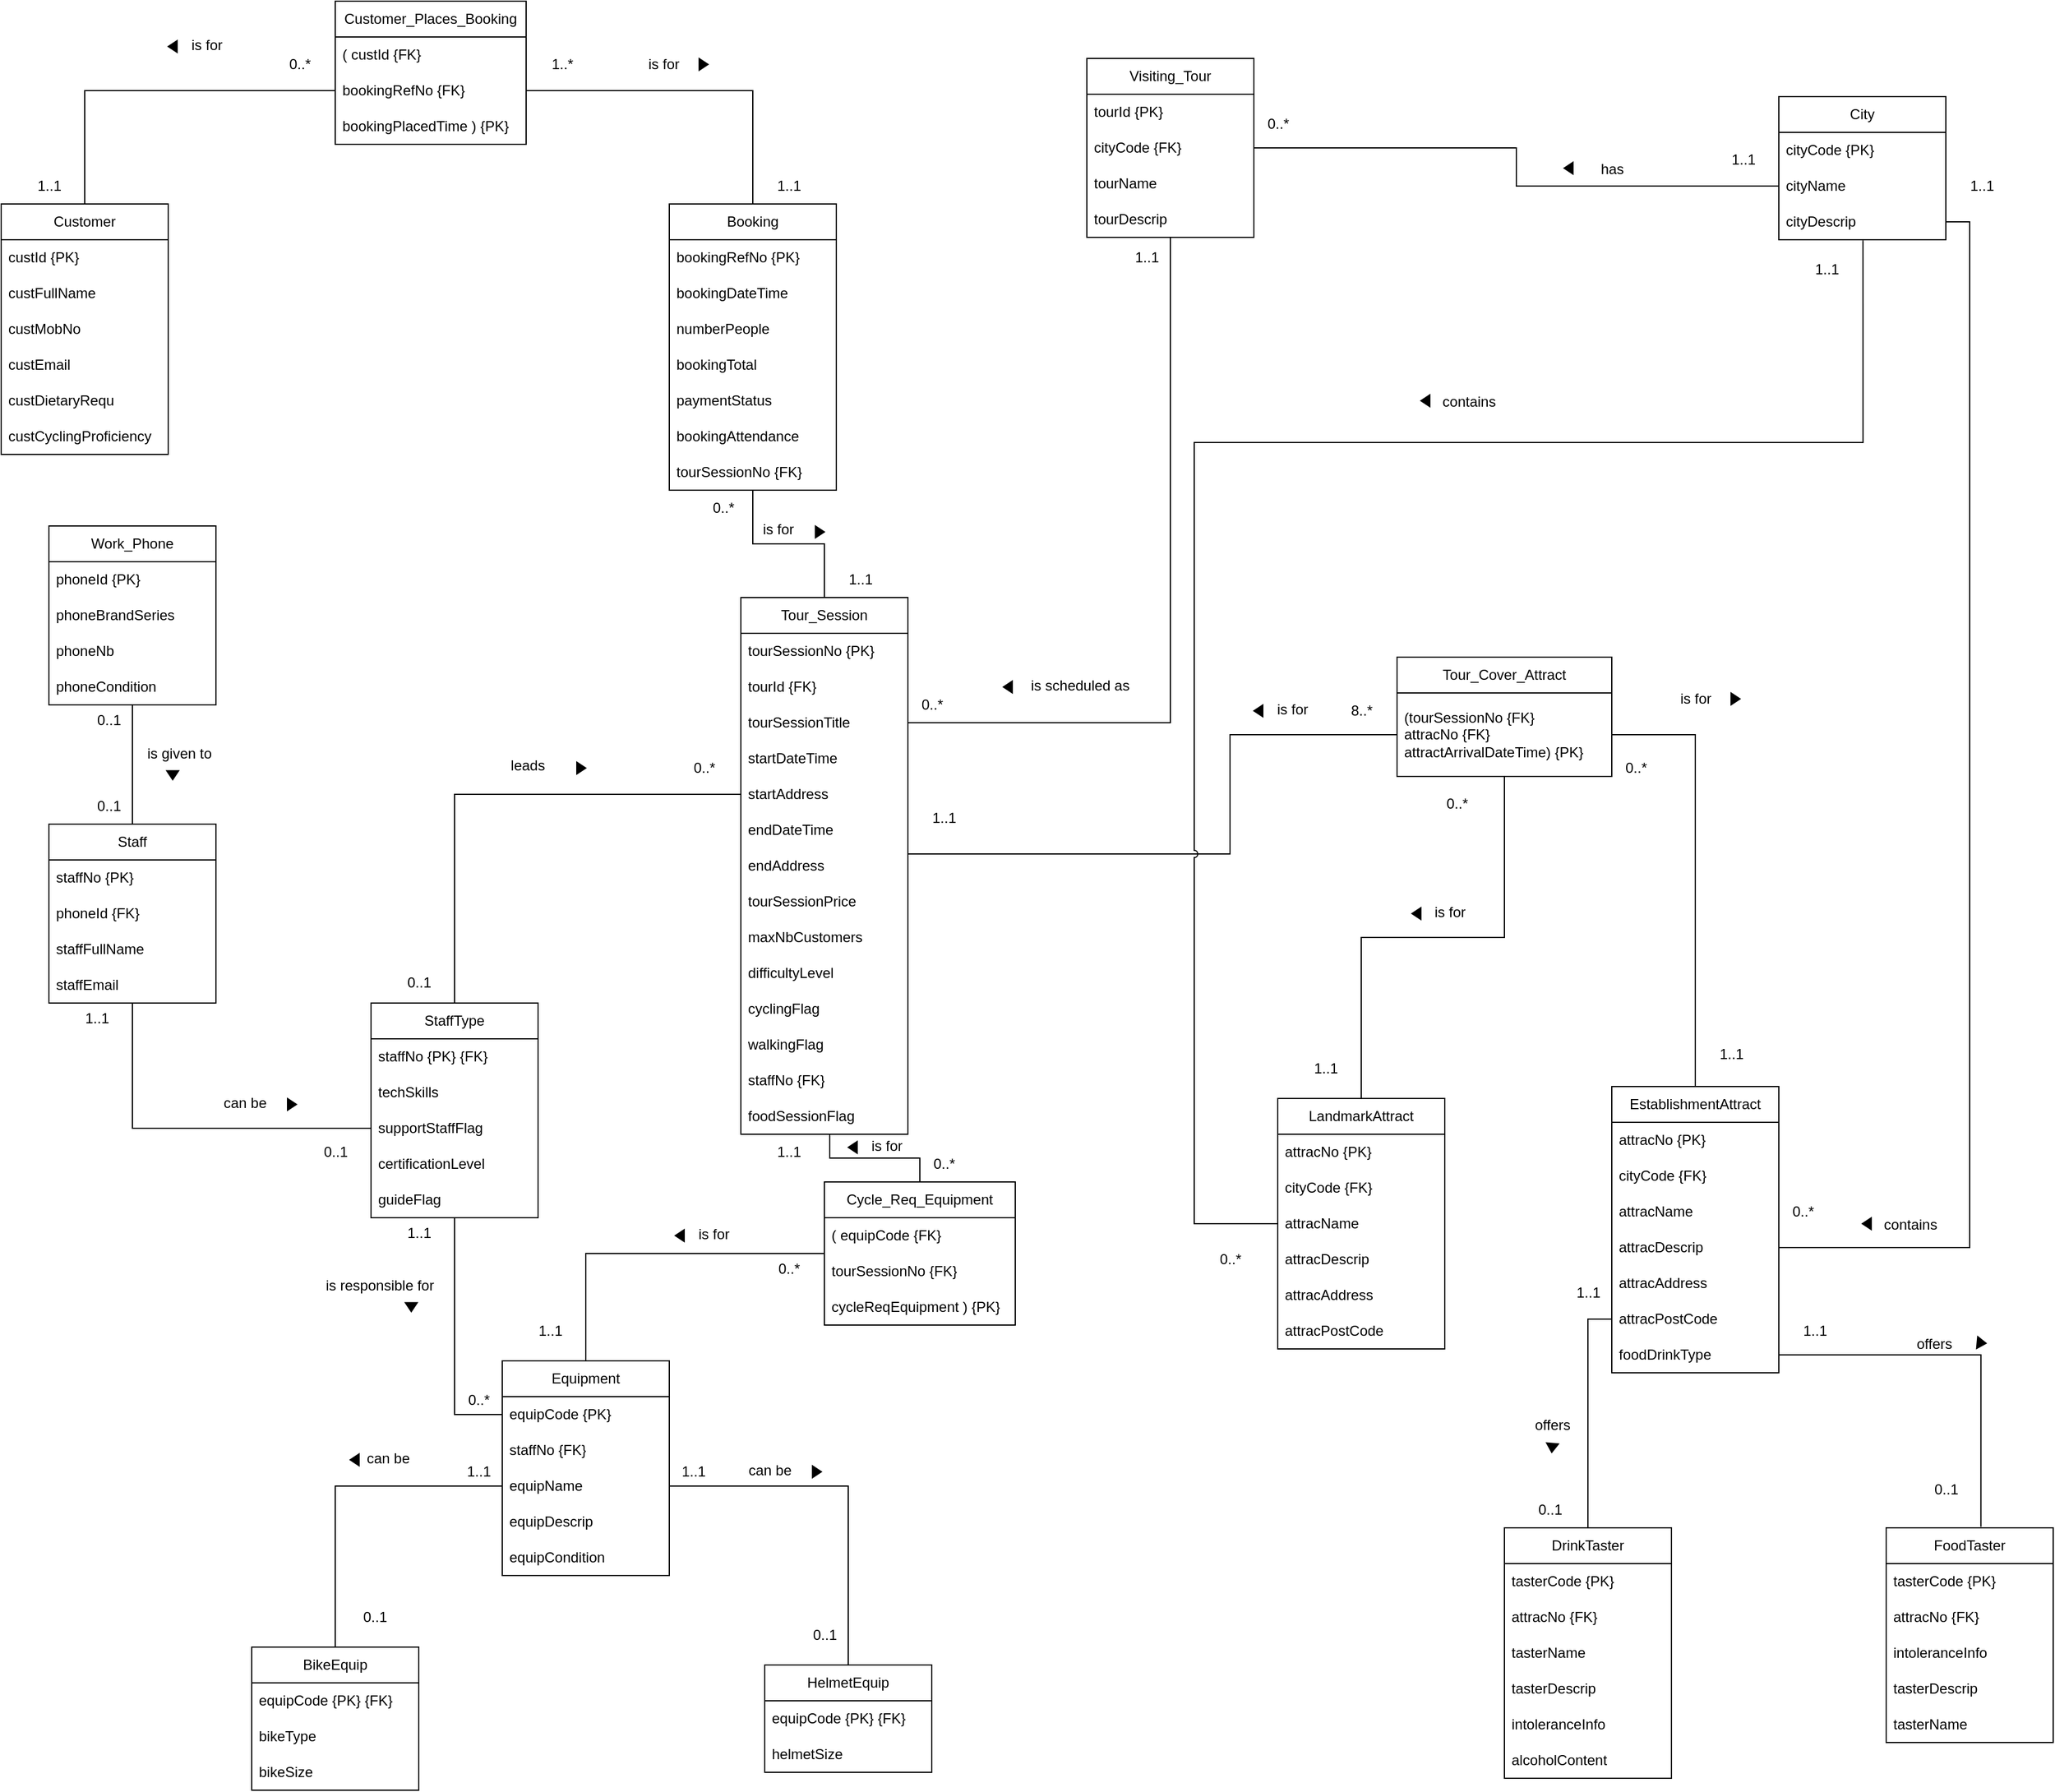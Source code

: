 <mxfile version="22.1.3" type="github">
  <diagram name="Page-1" id="IJoKYj80ms4uO_Z6W03P">
    <mxGraphModel dx="6678" dy="5502" grid="1" gridSize="10" guides="1" tooltips="1" connect="1" arrows="1" fold="1" page="1" pageScale="1" pageWidth="4000" pageHeight="4000" math="0" shadow="0">
      <root>
        <mxCell id="0" />
        <mxCell id="1" parent="0" />
        <mxCell id="bmH2QS8Xi0sfcgq4WeDn-1" value="Tour_Session" style="swimlane;fontStyle=0;childLayout=stackLayout;horizontal=1;startSize=30;horizontalStack=0;resizeParent=1;resizeParentMax=0;resizeLast=0;collapsible=1;marginBottom=0;whiteSpace=wrap;html=1;" vertex="1" parent="1">
          <mxGeometry x="590" y="110" width="140" height="450" as="geometry" />
        </mxCell>
        <mxCell id="bmH2QS8Xi0sfcgq4WeDn-2" value="tourSessionNo {PK}" style="text;strokeColor=none;fillColor=none;align=left;verticalAlign=middle;spacingLeft=4;spacingRight=4;overflow=hidden;points=[[0,0.5],[1,0.5]];portConstraint=eastwest;rotatable=0;whiteSpace=wrap;html=1;" vertex="1" parent="bmH2QS8Xi0sfcgq4WeDn-1">
          <mxGeometry y="30" width="140" height="30" as="geometry" />
        </mxCell>
        <mxCell id="bmH2QS8Xi0sfcgq4WeDn-187" value="tourId {FK}&amp;nbsp;" style="text;strokeColor=none;fillColor=none;align=left;verticalAlign=middle;spacingLeft=4;spacingRight=4;overflow=hidden;points=[[0,0.5],[1,0.5]];portConstraint=eastwest;rotatable=0;whiteSpace=wrap;html=1;" vertex="1" parent="bmH2QS8Xi0sfcgq4WeDn-1">
          <mxGeometry y="60" width="140" height="30" as="geometry" />
        </mxCell>
        <mxCell id="bmH2QS8Xi0sfcgq4WeDn-3" value="tourSessionTitle" style="text;strokeColor=none;fillColor=none;align=left;verticalAlign=middle;spacingLeft=4;spacingRight=4;overflow=hidden;points=[[0,0.5],[1,0.5]];portConstraint=eastwest;rotatable=0;whiteSpace=wrap;html=1;" vertex="1" parent="bmH2QS8Xi0sfcgq4WeDn-1">
          <mxGeometry y="90" width="140" height="30" as="geometry" />
        </mxCell>
        <mxCell id="bmH2QS8Xi0sfcgq4WeDn-5" value="startDateTime" style="text;strokeColor=none;fillColor=none;align=left;verticalAlign=middle;spacingLeft=4;spacingRight=4;overflow=hidden;points=[[0,0.5],[1,0.5]];portConstraint=eastwest;rotatable=0;whiteSpace=wrap;html=1;" vertex="1" parent="bmH2QS8Xi0sfcgq4WeDn-1">
          <mxGeometry y="120" width="140" height="30" as="geometry" />
        </mxCell>
        <mxCell id="bmH2QS8Xi0sfcgq4WeDn-6" value="startAddress" style="text;strokeColor=none;fillColor=none;align=left;verticalAlign=middle;spacingLeft=4;spacingRight=4;overflow=hidden;points=[[0,0.5],[1,0.5]];portConstraint=eastwest;rotatable=0;whiteSpace=wrap;html=1;" vertex="1" parent="bmH2QS8Xi0sfcgq4WeDn-1">
          <mxGeometry y="150" width="140" height="30" as="geometry" />
        </mxCell>
        <mxCell id="bmH2QS8Xi0sfcgq4WeDn-7" value="endDateTime" style="text;strokeColor=none;fillColor=none;align=left;verticalAlign=middle;spacingLeft=4;spacingRight=4;overflow=hidden;points=[[0,0.5],[1,0.5]];portConstraint=eastwest;rotatable=0;whiteSpace=wrap;html=1;" vertex="1" parent="bmH2QS8Xi0sfcgq4WeDn-1">
          <mxGeometry y="180" width="140" height="30" as="geometry" />
        </mxCell>
        <mxCell id="bmH2QS8Xi0sfcgq4WeDn-10" value="endAddress" style="text;strokeColor=none;fillColor=none;align=left;verticalAlign=middle;spacingLeft=4;spacingRight=4;overflow=hidden;points=[[0,0.5],[1,0.5]];portConstraint=eastwest;rotatable=0;whiteSpace=wrap;html=1;" vertex="1" parent="bmH2QS8Xi0sfcgq4WeDn-1">
          <mxGeometry y="210" width="140" height="30" as="geometry" />
        </mxCell>
        <mxCell id="bmH2QS8Xi0sfcgq4WeDn-11" value="tourSessionPrice" style="text;strokeColor=none;fillColor=none;align=left;verticalAlign=middle;spacingLeft=4;spacingRight=4;overflow=hidden;points=[[0,0.5],[1,0.5]];portConstraint=eastwest;rotatable=0;whiteSpace=wrap;html=1;" vertex="1" parent="bmH2QS8Xi0sfcgq4WeDn-1">
          <mxGeometry y="240" width="140" height="30" as="geometry" />
        </mxCell>
        <mxCell id="bmH2QS8Xi0sfcgq4WeDn-13" value="maxNbCustomers" style="text;strokeColor=none;fillColor=none;align=left;verticalAlign=middle;spacingLeft=4;spacingRight=4;overflow=hidden;points=[[0,0.5],[1,0.5]];portConstraint=eastwest;rotatable=0;whiteSpace=wrap;html=1;" vertex="1" parent="bmH2QS8Xi0sfcgq4WeDn-1">
          <mxGeometry y="270" width="140" height="30" as="geometry" />
        </mxCell>
        <mxCell id="bmH2QS8Xi0sfcgq4WeDn-12" value="difficultyLevel" style="text;strokeColor=none;fillColor=none;align=left;verticalAlign=middle;spacingLeft=4;spacingRight=4;overflow=hidden;points=[[0,0.5],[1,0.5]];portConstraint=eastwest;rotatable=0;whiteSpace=wrap;html=1;" vertex="1" parent="bmH2QS8Xi0sfcgq4WeDn-1">
          <mxGeometry y="300" width="140" height="30" as="geometry" />
        </mxCell>
        <mxCell id="bmH2QS8Xi0sfcgq4WeDn-8" value="cyclingFlag" style="text;strokeColor=none;fillColor=none;align=left;verticalAlign=middle;spacingLeft=4;spacingRight=4;overflow=hidden;points=[[0,0.5],[1,0.5]];portConstraint=eastwest;rotatable=0;whiteSpace=wrap;html=1;" vertex="1" parent="bmH2QS8Xi0sfcgq4WeDn-1">
          <mxGeometry y="330" width="140" height="30" as="geometry" />
        </mxCell>
        <mxCell id="bmH2QS8Xi0sfcgq4WeDn-9" value="walkingFlag" style="text;strokeColor=none;fillColor=none;align=left;verticalAlign=middle;spacingLeft=4;spacingRight=4;overflow=hidden;points=[[0,0.5],[1,0.5]];portConstraint=eastwest;rotatable=0;whiteSpace=wrap;html=1;" vertex="1" parent="bmH2QS8Xi0sfcgq4WeDn-1">
          <mxGeometry y="360" width="140" height="30" as="geometry" />
        </mxCell>
        <mxCell id="bmH2QS8Xi0sfcgq4WeDn-221" value="staffNo {FK}" style="text;strokeColor=none;fillColor=none;align=left;verticalAlign=middle;spacingLeft=4;spacingRight=4;overflow=hidden;points=[[0,0.5],[1,0.5]];portConstraint=eastwest;rotatable=0;whiteSpace=wrap;html=1;" vertex="1" parent="bmH2QS8Xi0sfcgq4WeDn-1">
          <mxGeometry y="390" width="140" height="30" as="geometry" />
        </mxCell>
        <mxCell id="bmH2QS8Xi0sfcgq4WeDn-4" value="foodSessionFlag" style="text;strokeColor=none;fillColor=none;align=left;verticalAlign=middle;spacingLeft=4;spacingRight=4;overflow=hidden;points=[[0,0.5],[1,0.5]];portConstraint=eastwest;rotatable=0;whiteSpace=wrap;html=1;" vertex="1" parent="bmH2QS8Xi0sfcgq4WeDn-1">
          <mxGeometry y="420" width="140" height="30" as="geometry" />
        </mxCell>
        <mxCell id="bmH2QS8Xi0sfcgq4WeDn-40" style="edgeStyle=orthogonalEdgeStyle;rounded=0;orthogonalLoop=1;jettySize=auto;html=1;entryX=0;entryY=0.5;entryDx=0;entryDy=0;endArrow=none;endFill=0;jumpStyle=arc;" edge="1" parent="1" source="bmH2QS8Xi0sfcgq4WeDn-14" target="bmH2QS8Xi0sfcgq4WeDn-29">
          <mxGeometry relative="1" as="geometry" />
        </mxCell>
        <mxCell id="bmH2QS8Xi0sfcgq4WeDn-14" value="Staff" style="swimlane;fontStyle=0;childLayout=stackLayout;horizontal=1;startSize=30;horizontalStack=0;resizeParent=1;resizeParentMax=0;resizeLast=0;collapsible=1;marginBottom=0;whiteSpace=wrap;html=1;" vertex="1" parent="1">
          <mxGeometry x="10" y="300" width="140" height="150" as="geometry" />
        </mxCell>
        <mxCell id="bmH2QS8Xi0sfcgq4WeDn-16" value="staffNo {PK}" style="text;strokeColor=none;fillColor=none;align=left;verticalAlign=middle;spacingLeft=4;spacingRight=4;overflow=hidden;points=[[0,0.5],[1,0.5]];portConstraint=eastwest;rotatable=0;whiteSpace=wrap;html=1;" vertex="1" parent="bmH2QS8Xi0sfcgq4WeDn-14">
          <mxGeometry y="30" width="140" height="30" as="geometry" />
        </mxCell>
        <mxCell id="bmH2QS8Xi0sfcgq4WeDn-258" value="phoneId {FK}" style="text;strokeColor=none;fillColor=none;align=left;verticalAlign=middle;spacingLeft=4;spacingRight=4;overflow=hidden;points=[[0,0.5],[1,0.5]];portConstraint=eastwest;rotatable=0;whiteSpace=wrap;html=1;" vertex="1" parent="bmH2QS8Xi0sfcgq4WeDn-14">
          <mxGeometry y="60" width="140" height="30" as="geometry" />
        </mxCell>
        <mxCell id="bmH2QS8Xi0sfcgq4WeDn-257" value="staffFullName" style="text;strokeColor=none;fillColor=none;align=left;verticalAlign=middle;spacingLeft=4;spacingRight=4;overflow=hidden;points=[[0,0.5],[1,0.5]];portConstraint=eastwest;rotatable=0;whiteSpace=wrap;html=1;" vertex="1" parent="bmH2QS8Xi0sfcgq4WeDn-14">
          <mxGeometry y="90" width="140" height="30" as="geometry" />
        </mxCell>
        <mxCell id="bmH2QS8Xi0sfcgq4WeDn-17" value="staffEmail" style="text;strokeColor=none;fillColor=none;align=left;verticalAlign=middle;spacingLeft=4;spacingRight=4;overflow=hidden;points=[[0,0.5],[1,0.5]];portConstraint=eastwest;rotatable=0;whiteSpace=wrap;html=1;" vertex="1" parent="bmH2QS8Xi0sfcgq4WeDn-14">
          <mxGeometry y="120" width="140" height="30" as="geometry" />
        </mxCell>
        <mxCell id="bmH2QS8Xi0sfcgq4WeDn-216" style="edgeStyle=orthogonalEdgeStyle;rounded=0;orthogonalLoop=1;jettySize=auto;html=1;entryX=0;entryY=0.5;entryDx=0;entryDy=0;jumpStyle=arc;endArrow=none;endFill=0;" edge="1" parent="1" source="bmH2QS8Xi0sfcgq4WeDn-27" target="bmH2QS8Xi0sfcgq4WeDn-6">
          <mxGeometry relative="1" as="geometry" />
        </mxCell>
        <mxCell id="bmH2QS8Xi0sfcgq4WeDn-222" style="edgeStyle=orthogonalEdgeStyle;rounded=0;orthogonalLoop=1;jettySize=auto;html=1;entryX=0;entryY=0.5;entryDx=0;entryDy=0;endArrow=none;endFill=0;jumpStyle=arc;" edge="1" parent="1" source="bmH2QS8Xi0sfcgq4WeDn-27" target="bmH2QS8Xi0sfcgq4WeDn-76">
          <mxGeometry relative="1" as="geometry" />
        </mxCell>
        <mxCell id="bmH2QS8Xi0sfcgq4WeDn-27" value="StaffType" style="swimlane;fontStyle=0;childLayout=stackLayout;horizontal=1;startSize=30;horizontalStack=0;resizeParent=1;resizeParentMax=0;resizeLast=0;collapsible=1;marginBottom=0;whiteSpace=wrap;html=1;" vertex="1" parent="1">
          <mxGeometry x="280" y="450" width="140" height="180" as="geometry" />
        </mxCell>
        <mxCell id="bmH2QS8Xi0sfcgq4WeDn-15" value="staffNo {PK} {FK}" style="text;strokeColor=none;fillColor=none;align=left;verticalAlign=middle;spacingLeft=4;spacingRight=4;overflow=hidden;points=[[0,0.5],[1,0.5]];portConstraint=eastwest;rotatable=0;whiteSpace=wrap;html=1;" vertex="1" parent="bmH2QS8Xi0sfcgq4WeDn-27">
          <mxGeometry y="30" width="140" height="30" as="geometry" />
        </mxCell>
        <mxCell id="bmH2QS8Xi0sfcgq4WeDn-28" value="techSkills" style="text;strokeColor=none;fillColor=none;align=left;verticalAlign=middle;spacingLeft=4;spacingRight=4;overflow=hidden;points=[[0,0.5],[1,0.5]];portConstraint=eastwest;rotatable=0;whiteSpace=wrap;html=1;" vertex="1" parent="bmH2QS8Xi0sfcgq4WeDn-27">
          <mxGeometry y="60" width="140" height="30" as="geometry" />
        </mxCell>
        <mxCell id="bmH2QS8Xi0sfcgq4WeDn-29" value="supportStaffFlag" style="text;strokeColor=none;fillColor=none;align=left;verticalAlign=middle;spacingLeft=4;spacingRight=4;overflow=hidden;points=[[0,0.5],[1,0.5]];portConstraint=eastwest;rotatable=0;whiteSpace=wrap;html=1;" vertex="1" parent="bmH2QS8Xi0sfcgq4WeDn-27">
          <mxGeometry y="90" width="140" height="30" as="geometry" />
        </mxCell>
        <mxCell id="bmH2QS8Xi0sfcgq4WeDn-30" value="certificationLevel" style="text;strokeColor=none;fillColor=none;align=left;verticalAlign=middle;spacingLeft=4;spacingRight=4;overflow=hidden;points=[[0,0.5],[1,0.5]];portConstraint=eastwest;rotatable=0;whiteSpace=wrap;html=1;" vertex="1" parent="bmH2QS8Xi0sfcgq4WeDn-27">
          <mxGeometry y="120" width="140" height="30" as="geometry" />
        </mxCell>
        <mxCell id="bmH2QS8Xi0sfcgq4WeDn-31" value="guideFlag" style="text;strokeColor=none;fillColor=none;align=left;verticalAlign=middle;spacingLeft=4;spacingRight=4;overflow=hidden;points=[[0,0.5],[1,0.5]];portConstraint=eastwest;rotatable=0;whiteSpace=wrap;html=1;" vertex="1" parent="bmH2QS8Xi0sfcgq4WeDn-27">
          <mxGeometry y="150" width="140" height="30" as="geometry" />
        </mxCell>
        <mxCell id="bmH2QS8Xi0sfcgq4WeDn-42" value="can be" style="text;html=1;resizable=0;points=[];;align=center;verticalAlign=middle;labelBackgroundColor=none;rounded=0;shadow=0;strokeWidth=1;fontSize=12;" vertex="1" connectable="0" parent="1">
          <mxGeometry x="169.999" y="535.004" as="geometry">
            <mxPoint x="4" y="-1" as="offset" />
          </mxGeometry>
        </mxCell>
        <mxCell id="bmH2QS8Xi0sfcgq4WeDn-43" value="" style="triangle;whiteSpace=wrap;html=1;rotation=0;fillStyle=solid;fillColor=#000000;" vertex="1" parent="1">
          <mxGeometry x="210" y="530" width="7.5" height="10" as="geometry" />
        </mxCell>
        <mxCell id="bmH2QS8Xi0sfcgq4WeDn-44" value="1..1" style="text;html=1;align=center;verticalAlign=middle;resizable=0;points=[];autosize=1;strokeColor=none;fillColor=none;" vertex="1" parent="1">
          <mxGeometry x="30" y="448" width="40" height="30" as="geometry" />
        </mxCell>
        <mxCell id="bmH2QS8Xi0sfcgq4WeDn-45" value="0..1" style="text;html=1;align=center;verticalAlign=middle;resizable=0;points=[];autosize=1;strokeColor=none;fillColor=none;" vertex="1" parent="1">
          <mxGeometry x="230" y="560" width="40" height="30" as="geometry" />
        </mxCell>
        <mxCell id="bmH2QS8Xi0sfcgq4WeDn-46" value="DrinkTaster" style="swimlane;fontStyle=0;childLayout=stackLayout;horizontal=1;startSize=30;horizontalStack=0;resizeParent=1;resizeParentMax=0;resizeLast=0;collapsible=1;marginBottom=0;whiteSpace=wrap;html=1;" vertex="1" parent="1">
          <mxGeometry x="1230" y="890" width="140" height="210" as="geometry" />
        </mxCell>
        <mxCell id="bmH2QS8Xi0sfcgq4WeDn-47" value="tasterCode {PK}&amp;nbsp;" style="text;strokeColor=none;fillColor=none;align=left;verticalAlign=middle;spacingLeft=4;spacingRight=4;overflow=hidden;points=[[0,0.5],[1,0.5]];portConstraint=eastwest;rotatable=0;whiteSpace=wrap;html=1;" vertex="1" parent="bmH2QS8Xi0sfcgq4WeDn-46">
          <mxGeometry y="30" width="140" height="30" as="geometry" />
        </mxCell>
        <mxCell id="bmH2QS8Xi0sfcgq4WeDn-233" value="attracNo {FK}&amp;nbsp;" style="text;strokeColor=none;fillColor=none;align=left;verticalAlign=middle;spacingLeft=4;spacingRight=4;overflow=hidden;points=[[0,0.5],[1,0.5]];portConstraint=eastwest;rotatable=0;whiteSpace=wrap;html=1;" vertex="1" parent="bmH2QS8Xi0sfcgq4WeDn-46">
          <mxGeometry y="60" width="140" height="30" as="geometry" />
        </mxCell>
        <mxCell id="bmH2QS8Xi0sfcgq4WeDn-48" value="tasterName" style="text;strokeColor=none;fillColor=none;align=left;verticalAlign=middle;spacingLeft=4;spacingRight=4;overflow=hidden;points=[[0,0.5],[1,0.5]];portConstraint=eastwest;rotatable=0;whiteSpace=wrap;html=1;" vertex="1" parent="bmH2QS8Xi0sfcgq4WeDn-46">
          <mxGeometry y="90" width="140" height="30" as="geometry" />
        </mxCell>
        <mxCell id="bmH2QS8Xi0sfcgq4WeDn-49" value="tasterDescrip" style="text;strokeColor=none;fillColor=none;align=left;verticalAlign=middle;spacingLeft=4;spacingRight=4;overflow=hidden;points=[[0,0.5],[1,0.5]];portConstraint=eastwest;rotatable=0;whiteSpace=wrap;html=1;" vertex="1" parent="bmH2QS8Xi0sfcgq4WeDn-46">
          <mxGeometry y="120" width="140" height="30" as="geometry" />
        </mxCell>
        <mxCell id="bmH2QS8Xi0sfcgq4WeDn-50" value="intoleranceInfo" style="text;strokeColor=none;fillColor=none;align=left;verticalAlign=middle;spacingLeft=4;spacingRight=4;overflow=hidden;points=[[0,0.5],[1,0.5]];portConstraint=eastwest;rotatable=0;whiteSpace=wrap;html=1;" vertex="1" parent="bmH2QS8Xi0sfcgq4WeDn-46">
          <mxGeometry y="150" width="140" height="30" as="geometry" />
        </mxCell>
        <mxCell id="bmH2QS8Xi0sfcgq4WeDn-51" value="alcoholContent" style="text;strokeColor=none;fillColor=none;align=left;verticalAlign=middle;spacingLeft=4;spacingRight=4;overflow=hidden;points=[[0,0.5],[1,0.5]];portConstraint=eastwest;rotatable=0;whiteSpace=wrap;html=1;" vertex="1" parent="bmH2QS8Xi0sfcgq4WeDn-46">
          <mxGeometry y="180" width="140" height="30" as="geometry" />
        </mxCell>
        <mxCell id="bmH2QS8Xi0sfcgq4WeDn-52" value="FoodTaster" style="swimlane;fontStyle=0;childLayout=stackLayout;horizontal=1;startSize=30;horizontalStack=0;resizeParent=1;resizeParentMax=0;resizeLast=0;collapsible=1;marginBottom=0;whiteSpace=wrap;html=1;" vertex="1" parent="1">
          <mxGeometry x="1550" y="890" width="140" height="180" as="geometry" />
        </mxCell>
        <mxCell id="bmH2QS8Xi0sfcgq4WeDn-58" value="tasterCode {PK}&amp;nbsp;" style="text;strokeColor=none;fillColor=none;align=left;verticalAlign=middle;spacingLeft=4;spacingRight=4;overflow=hidden;points=[[0,0.5],[1,0.5]];portConstraint=eastwest;rotatable=0;whiteSpace=wrap;html=1;" vertex="1" parent="bmH2QS8Xi0sfcgq4WeDn-52">
          <mxGeometry y="30" width="140" height="30" as="geometry" />
        </mxCell>
        <mxCell id="bmH2QS8Xi0sfcgq4WeDn-234" value="attracNo {FK}&amp;nbsp;" style="text;strokeColor=none;fillColor=none;align=left;verticalAlign=middle;spacingLeft=4;spacingRight=4;overflow=hidden;points=[[0,0.5],[1,0.5]];portConstraint=eastwest;rotatable=0;whiteSpace=wrap;html=1;" vertex="1" parent="bmH2QS8Xi0sfcgq4WeDn-52">
          <mxGeometry y="60" width="140" height="30" as="geometry" />
        </mxCell>
        <mxCell id="bmH2QS8Xi0sfcgq4WeDn-61" value="intoleranceInfo" style="text;strokeColor=none;fillColor=none;align=left;verticalAlign=middle;spacingLeft=4;spacingRight=4;overflow=hidden;points=[[0,0.5],[1,0.5]];portConstraint=eastwest;rotatable=0;whiteSpace=wrap;html=1;" vertex="1" parent="bmH2QS8Xi0sfcgq4WeDn-52">
          <mxGeometry y="90" width="140" height="30" as="geometry" />
        </mxCell>
        <mxCell id="bmH2QS8Xi0sfcgq4WeDn-60" value="tasterDescrip" style="text;strokeColor=none;fillColor=none;align=left;verticalAlign=middle;spacingLeft=4;spacingRight=4;overflow=hidden;points=[[0,0.5],[1,0.5]];portConstraint=eastwest;rotatable=0;whiteSpace=wrap;html=1;" vertex="1" parent="bmH2QS8Xi0sfcgq4WeDn-52">
          <mxGeometry y="120" width="140" height="30" as="geometry" />
        </mxCell>
        <mxCell id="bmH2QS8Xi0sfcgq4WeDn-59" value="tasterName" style="text;strokeColor=none;fillColor=none;align=left;verticalAlign=middle;spacingLeft=4;spacingRight=4;overflow=hidden;points=[[0,0.5],[1,0.5]];portConstraint=eastwest;rotatable=0;whiteSpace=wrap;html=1;" vertex="1" parent="bmH2QS8Xi0sfcgq4WeDn-52">
          <mxGeometry y="150" width="140" height="30" as="geometry" />
        </mxCell>
        <mxCell id="bmH2QS8Xi0sfcgq4WeDn-62" value="LandmarkAttract" style="swimlane;fontStyle=0;childLayout=stackLayout;horizontal=1;startSize=30;horizontalStack=0;resizeParent=1;resizeParentMax=0;resizeLast=0;collapsible=1;marginBottom=0;whiteSpace=wrap;html=1;" vertex="1" parent="1">
          <mxGeometry x="1040" y="530" width="140" height="210" as="geometry" />
        </mxCell>
        <mxCell id="bmH2QS8Xi0sfcgq4WeDn-63" value="attracNo {PK}&amp;nbsp;" style="text;strokeColor=none;fillColor=none;align=left;verticalAlign=middle;spacingLeft=4;spacingRight=4;overflow=hidden;points=[[0,0.5],[1,0.5]];portConstraint=eastwest;rotatable=0;whiteSpace=wrap;html=1;" vertex="1" parent="bmH2QS8Xi0sfcgq4WeDn-62">
          <mxGeometry y="30" width="140" height="30" as="geometry" />
        </mxCell>
        <mxCell id="bmH2QS8Xi0sfcgq4WeDn-203" value="cityCode {FK}&amp;nbsp;" style="text;strokeColor=none;fillColor=none;align=left;verticalAlign=middle;spacingLeft=4;spacingRight=4;overflow=hidden;points=[[0,0.5],[1,0.5]];portConstraint=eastwest;rotatable=0;whiteSpace=wrap;html=1;" vertex="1" parent="bmH2QS8Xi0sfcgq4WeDn-62">
          <mxGeometry y="60" width="140" height="30" as="geometry" />
        </mxCell>
        <mxCell id="bmH2QS8Xi0sfcgq4WeDn-64" value="attracName" style="text;strokeColor=none;fillColor=none;align=left;verticalAlign=middle;spacingLeft=4;spacingRight=4;overflow=hidden;points=[[0,0.5],[1,0.5]];portConstraint=eastwest;rotatable=0;whiteSpace=wrap;html=1;" vertex="1" parent="bmH2QS8Xi0sfcgq4WeDn-62">
          <mxGeometry y="90" width="140" height="30" as="geometry" />
        </mxCell>
        <mxCell id="bmH2QS8Xi0sfcgq4WeDn-65" value="attracDescrip" style="text;strokeColor=none;fillColor=none;align=left;verticalAlign=middle;spacingLeft=4;spacingRight=4;overflow=hidden;points=[[0,0.5],[1,0.5]];portConstraint=eastwest;rotatable=0;whiteSpace=wrap;html=1;" vertex="1" parent="bmH2QS8Xi0sfcgq4WeDn-62">
          <mxGeometry y="120" width="140" height="30" as="geometry" />
        </mxCell>
        <mxCell id="bmH2QS8Xi0sfcgq4WeDn-66" value="attracAddress" style="text;strokeColor=none;fillColor=none;align=left;verticalAlign=middle;spacingLeft=4;spacingRight=4;overflow=hidden;points=[[0,0.5],[1,0.5]];portConstraint=eastwest;rotatable=0;whiteSpace=wrap;html=1;" vertex="1" parent="bmH2QS8Xi0sfcgq4WeDn-62">
          <mxGeometry y="150" width="140" height="30" as="geometry" />
        </mxCell>
        <mxCell id="bmH2QS8Xi0sfcgq4WeDn-67" value="attracPostCode" style="text;strokeColor=none;fillColor=none;align=left;verticalAlign=middle;spacingLeft=4;spacingRight=4;overflow=hidden;points=[[0,0.5],[1,0.5]];portConstraint=eastwest;rotatable=0;whiteSpace=wrap;html=1;" vertex="1" parent="bmH2QS8Xi0sfcgq4WeDn-62">
          <mxGeometry y="180" width="140" height="30" as="geometry" />
        </mxCell>
        <mxCell id="bmH2QS8Xi0sfcgq4WeDn-68" value="EstablishmentAttract" style="swimlane;fontStyle=0;childLayout=stackLayout;horizontal=1;startSize=30;horizontalStack=0;resizeParent=1;resizeParentMax=0;resizeLast=0;collapsible=1;marginBottom=0;whiteSpace=wrap;html=1;" vertex="1" parent="1">
          <mxGeometry x="1320" y="520" width="140" height="240" as="geometry" />
        </mxCell>
        <mxCell id="bmH2QS8Xi0sfcgq4WeDn-69" value="attracNo {PK}&amp;nbsp;" style="text;strokeColor=none;fillColor=none;align=left;verticalAlign=middle;spacingLeft=4;spacingRight=4;overflow=hidden;points=[[0,0.5],[1,0.5]];portConstraint=eastwest;rotatable=0;whiteSpace=wrap;html=1;" vertex="1" parent="bmH2QS8Xi0sfcgq4WeDn-68">
          <mxGeometry y="30" width="140" height="30" as="geometry" />
        </mxCell>
        <mxCell id="bmH2QS8Xi0sfcgq4WeDn-204" value="cityCode {FK}&amp;nbsp;" style="text;strokeColor=none;fillColor=none;align=left;verticalAlign=middle;spacingLeft=4;spacingRight=4;overflow=hidden;points=[[0,0.5],[1,0.5]];portConstraint=eastwest;rotatable=0;whiteSpace=wrap;html=1;" vertex="1" parent="bmH2QS8Xi0sfcgq4WeDn-68">
          <mxGeometry y="60" width="140" height="30" as="geometry" />
        </mxCell>
        <mxCell id="bmH2QS8Xi0sfcgq4WeDn-70" value="attracName" style="text;strokeColor=none;fillColor=none;align=left;verticalAlign=middle;spacingLeft=4;spacingRight=4;overflow=hidden;points=[[0,0.5],[1,0.5]];portConstraint=eastwest;rotatable=0;whiteSpace=wrap;html=1;" vertex="1" parent="bmH2QS8Xi0sfcgq4WeDn-68">
          <mxGeometry y="90" width="140" height="30" as="geometry" />
        </mxCell>
        <mxCell id="bmH2QS8Xi0sfcgq4WeDn-71" value="attracDescrip" style="text;strokeColor=none;fillColor=none;align=left;verticalAlign=middle;spacingLeft=4;spacingRight=4;overflow=hidden;points=[[0,0.5],[1,0.5]];portConstraint=eastwest;rotatable=0;whiteSpace=wrap;html=1;" vertex="1" parent="bmH2QS8Xi0sfcgq4WeDn-68">
          <mxGeometry y="120" width="140" height="30" as="geometry" />
        </mxCell>
        <mxCell id="bmH2QS8Xi0sfcgq4WeDn-72" value="attracAddress" style="text;strokeColor=none;fillColor=none;align=left;verticalAlign=middle;spacingLeft=4;spacingRight=4;overflow=hidden;points=[[0,0.5],[1,0.5]];portConstraint=eastwest;rotatable=0;whiteSpace=wrap;html=1;" vertex="1" parent="bmH2QS8Xi0sfcgq4WeDn-68">
          <mxGeometry y="150" width="140" height="30" as="geometry" />
        </mxCell>
        <mxCell id="bmH2QS8Xi0sfcgq4WeDn-74" value="attracPostCode" style="text;strokeColor=none;fillColor=none;align=left;verticalAlign=middle;spacingLeft=4;spacingRight=4;overflow=hidden;points=[[0,0.5],[1,0.5]];portConstraint=eastwest;rotatable=0;whiteSpace=wrap;html=1;" vertex="1" parent="bmH2QS8Xi0sfcgq4WeDn-68">
          <mxGeometry y="180" width="140" height="30" as="geometry" />
        </mxCell>
        <mxCell id="bmH2QS8Xi0sfcgq4WeDn-73" value="foodDrinkType" style="text;strokeColor=none;fillColor=none;align=left;verticalAlign=middle;spacingLeft=4;spacingRight=4;overflow=hidden;points=[[0,0.5],[1,0.5]];portConstraint=eastwest;rotatable=0;whiteSpace=wrap;html=1;" vertex="1" parent="bmH2QS8Xi0sfcgq4WeDn-68">
          <mxGeometry y="210" width="140" height="30" as="geometry" />
        </mxCell>
        <mxCell id="bmH2QS8Xi0sfcgq4WeDn-75" value="Equipment" style="swimlane;fontStyle=0;childLayout=stackLayout;horizontal=1;startSize=30;horizontalStack=0;resizeParent=1;resizeParentMax=0;resizeLast=0;collapsible=1;marginBottom=0;whiteSpace=wrap;html=1;" vertex="1" parent="1">
          <mxGeometry x="390" y="750" width="140" height="180" as="geometry" />
        </mxCell>
        <mxCell id="bmH2QS8Xi0sfcgq4WeDn-76" value="equipCode {PK}&amp;nbsp;" style="text;strokeColor=none;fillColor=none;align=left;verticalAlign=middle;spacingLeft=4;spacingRight=4;overflow=hidden;points=[[0,0.5],[1,0.5]];portConstraint=eastwest;rotatable=0;whiteSpace=wrap;html=1;" vertex="1" parent="bmH2QS8Xi0sfcgq4WeDn-75">
          <mxGeometry y="30" width="140" height="30" as="geometry" />
        </mxCell>
        <mxCell id="bmH2QS8Xi0sfcgq4WeDn-229" value="staffNo {FK}" style="text;strokeColor=none;fillColor=none;align=left;verticalAlign=middle;spacingLeft=4;spacingRight=4;overflow=hidden;points=[[0,0.5],[1,0.5]];portConstraint=eastwest;rotatable=0;whiteSpace=wrap;html=1;" vertex="1" parent="bmH2QS8Xi0sfcgq4WeDn-75">
          <mxGeometry y="60" width="140" height="30" as="geometry" />
        </mxCell>
        <mxCell id="bmH2QS8Xi0sfcgq4WeDn-77" value="equipName" style="text;strokeColor=none;fillColor=none;align=left;verticalAlign=middle;spacingLeft=4;spacingRight=4;overflow=hidden;points=[[0,0.5],[1,0.5]];portConstraint=eastwest;rotatable=0;whiteSpace=wrap;html=1;" vertex="1" parent="bmH2QS8Xi0sfcgq4WeDn-75">
          <mxGeometry y="90" width="140" height="30" as="geometry" />
        </mxCell>
        <mxCell id="bmH2QS8Xi0sfcgq4WeDn-78" value="equipDescrip" style="text;strokeColor=none;fillColor=none;align=left;verticalAlign=middle;spacingLeft=4;spacingRight=4;overflow=hidden;points=[[0,0.5],[1,0.5]];portConstraint=eastwest;rotatable=0;whiteSpace=wrap;html=1;" vertex="1" parent="bmH2QS8Xi0sfcgq4WeDn-75">
          <mxGeometry y="120" width="140" height="30" as="geometry" />
        </mxCell>
        <mxCell id="bmH2QS8Xi0sfcgq4WeDn-79" value="equipCondition" style="text;strokeColor=none;fillColor=none;align=left;verticalAlign=middle;spacingLeft=4;spacingRight=4;overflow=hidden;points=[[0,0.5],[1,0.5]];portConstraint=eastwest;rotatable=0;whiteSpace=wrap;html=1;" vertex="1" parent="bmH2QS8Xi0sfcgq4WeDn-75">
          <mxGeometry y="150" width="140" height="30" as="geometry" />
        </mxCell>
        <mxCell id="bmH2QS8Xi0sfcgq4WeDn-81" value="BikeEquip" style="swimlane;fontStyle=0;childLayout=stackLayout;horizontal=1;startSize=30;horizontalStack=0;resizeParent=1;resizeParentMax=0;resizeLast=0;collapsible=1;marginBottom=0;whiteSpace=wrap;html=1;" vertex="1" parent="1">
          <mxGeometry x="180" y="990" width="140" height="120" as="geometry" />
        </mxCell>
        <mxCell id="bmH2QS8Xi0sfcgq4WeDn-82" value="equipCode {PK} {FK}&amp;nbsp;" style="text;strokeColor=none;fillColor=none;align=left;verticalAlign=middle;spacingLeft=4;spacingRight=4;overflow=hidden;points=[[0,0.5],[1,0.5]];portConstraint=eastwest;rotatable=0;whiteSpace=wrap;html=1;" vertex="1" parent="bmH2QS8Xi0sfcgq4WeDn-81">
          <mxGeometry y="30" width="140" height="30" as="geometry" />
        </mxCell>
        <mxCell id="bmH2QS8Xi0sfcgq4WeDn-83" value="bikeType" style="text;strokeColor=none;fillColor=none;align=left;verticalAlign=middle;spacingLeft=4;spacingRight=4;overflow=hidden;points=[[0,0.5],[1,0.5]];portConstraint=eastwest;rotatable=0;whiteSpace=wrap;html=1;" vertex="1" parent="bmH2QS8Xi0sfcgq4WeDn-81">
          <mxGeometry y="60" width="140" height="30" as="geometry" />
        </mxCell>
        <mxCell id="bmH2QS8Xi0sfcgq4WeDn-84" value="bikeSize" style="text;strokeColor=none;fillColor=none;align=left;verticalAlign=middle;spacingLeft=4;spacingRight=4;overflow=hidden;points=[[0,0.5],[1,0.5]];portConstraint=eastwest;rotatable=0;whiteSpace=wrap;html=1;" vertex="1" parent="bmH2QS8Xi0sfcgq4WeDn-81">
          <mxGeometry y="90" width="140" height="30" as="geometry" />
        </mxCell>
        <mxCell id="bmH2QS8Xi0sfcgq4WeDn-86" value="HelmetEquip" style="swimlane;fontStyle=0;childLayout=stackLayout;horizontal=1;startSize=30;horizontalStack=0;resizeParent=1;resizeParentMax=0;resizeLast=0;collapsible=1;marginBottom=0;whiteSpace=wrap;html=1;" vertex="1" parent="1">
          <mxGeometry x="610" y="1005" width="140" height="90" as="geometry" />
        </mxCell>
        <mxCell id="bmH2QS8Xi0sfcgq4WeDn-87" value="equipCode {PK} {FK}&amp;nbsp;" style="text;strokeColor=none;fillColor=none;align=left;verticalAlign=middle;spacingLeft=4;spacingRight=4;overflow=hidden;points=[[0,0.5],[1,0.5]];portConstraint=eastwest;rotatable=0;whiteSpace=wrap;html=1;" vertex="1" parent="bmH2QS8Xi0sfcgq4WeDn-86">
          <mxGeometry y="30" width="140" height="30" as="geometry" />
        </mxCell>
        <mxCell id="bmH2QS8Xi0sfcgq4WeDn-88" value="helmetSize" style="text;strokeColor=none;fillColor=none;align=left;verticalAlign=middle;spacingLeft=4;spacingRight=4;overflow=hidden;points=[[0,0.5],[1,0.5]];portConstraint=eastwest;rotatable=0;whiteSpace=wrap;html=1;" vertex="1" parent="bmH2QS8Xi0sfcgq4WeDn-86">
          <mxGeometry y="60" width="140" height="30" as="geometry" />
        </mxCell>
        <mxCell id="bmH2QS8Xi0sfcgq4WeDn-90" style="edgeStyle=orthogonalEdgeStyle;rounded=0;orthogonalLoop=1;jettySize=auto;html=1;exitX=0;exitY=0.5;exitDx=0;exitDy=0;entryX=0.5;entryY=0;entryDx=0;entryDy=0;endArrow=none;endFill=0;jumpStyle=arc;" edge="1" parent="1" source="bmH2QS8Xi0sfcgq4WeDn-77" target="bmH2QS8Xi0sfcgq4WeDn-81">
          <mxGeometry relative="1" as="geometry" />
        </mxCell>
        <mxCell id="bmH2QS8Xi0sfcgq4WeDn-91" style="edgeStyle=orthogonalEdgeStyle;rounded=0;orthogonalLoop=1;jettySize=auto;html=1;exitX=1;exitY=0.5;exitDx=0;exitDy=0;entryX=0.5;entryY=0;entryDx=0;entryDy=0;endArrow=none;endFill=0;jumpStyle=arc;" edge="1" parent="1" source="bmH2QS8Xi0sfcgq4WeDn-77" target="bmH2QS8Xi0sfcgq4WeDn-86">
          <mxGeometry relative="1" as="geometry" />
        </mxCell>
        <mxCell id="bmH2QS8Xi0sfcgq4WeDn-92" value="can be" style="text;html=1;resizable=0;points=[];;align=center;verticalAlign=middle;labelBackgroundColor=none;rounded=0;shadow=0;strokeWidth=1;fontSize=12;" vertex="1" connectable="0" parent="1">
          <mxGeometry x="609.999" y="843.004" as="geometry">
            <mxPoint x="4" y="-1" as="offset" />
          </mxGeometry>
        </mxCell>
        <mxCell id="bmH2QS8Xi0sfcgq4WeDn-93" value="" style="triangle;whiteSpace=wrap;html=1;rotation=0;fillStyle=solid;fillColor=#000000;" vertex="1" parent="1">
          <mxGeometry x="650" y="838" width="7.5" height="10" as="geometry" />
        </mxCell>
        <mxCell id="bmH2QS8Xi0sfcgq4WeDn-94" value="can be" style="text;html=1;resizable=0;points=[];;align=center;verticalAlign=middle;labelBackgroundColor=none;rounded=0;shadow=0;strokeWidth=1;fontSize=12;" vertex="1" connectable="0" parent="1">
          <mxGeometry x="289.999" y="833.004" as="geometry">
            <mxPoint x="4" y="-1" as="offset" />
          </mxGeometry>
        </mxCell>
        <mxCell id="bmH2QS8Xi0sfcgq4WeDn-95" value="" style="triangle;whiteSpace=wrap;html=1;rotation=-180;fillStyle=solid;fillColor=#000000;" vertex="1" parent="1">
          <mxGeometry x="262.5" y="828" width="7.5" height="10" as="geometry" />
        </mxCell>
        <mxCell id="bmH2QS8Xi0sfcgq4WeDn-96" value="1..1" style="text;html=1;align=center;verticalAlign=middle;resizable=0;points=[];autosize=1;strokeColor=none;fillColor=none;" vertex="1" parent="1">
          <mxGeometry x="350" y="828" width="40" height="30" as="geometry" />
        </mxCell>
        <mxCell id="bmH2QS8Xi0sfcgq4WeDn-97" value="0..1" style="text;html=1;align=center;verticalAlign=middle;resizable=0;points=[];autosize=1;strokeColor=none;fillColor=none;" vertex="1" parent="1">
          <mxGeometry x="640" y="965" width="40" height="30" as="geometry" />
        </mxCell>
        <mxCell id="bmH2QS8Xi0sfcgq4WeDn-98" value="0..1" style="text;html=1;align=center;verticalAlign=middle;resizable=0;points=[];autosize=1;strokeColor=none;fillColor=none;" vertex="1" parent="1">
          <mxGeometry x="262.5" y="950" width="40" height="30" as="geometry" />
        </mxCell>
        <mxCell id="bmH2QS8Xi0sfcgq4WeDn-106" style="edgeStyle=orthogonalEdgeStyle;rounded=0;orthogonalLoop=1;jettySize=auto;html=1;endArrow=none;endFill=0;jumpStyle=arc;" edge="1" parent="1" source="bmH2QS8Xi0sfcgq4WeDn-99" target="bmH2QS8Xi0sfcgq4WeDn-62">
          <mxGeometry relative="1" as="geometry" />
        </mxCell>
        <mxCell id="bmH2QS8Xi0sfcgq4WeDn-107" style="edgeStyle=orthogonalEdgeStyle;rounded=0;orthogonalLoop=1;jettySize=auto;html=1;entryX=0.5;entryY=0;entryDx=0;entryDy=0;exitX=1;exitY=0.5;exitDx=0;exitDy=0;endArrow=none;endFill=0;jumpStyle=arc;" edge="1" parent="1" source="bmH2QS8Xi0sfcgq4WeDn-100" target="bmH2QS8Xi0sfcgq4WeDn-68">
          <mxGeometry relative="1" as="geometry" />
        </mxCell>
        <mxCell id="bmH2QS8Xi0sfcgq4WeDn-99" value="Tour_Cover_Attract" style="swimlane;fontStyle=0;childLayout=stackLayout;horizontal=1;startSize=30;horizontalStack=0;resizeParent=1;resizeParentMax=0;resizeLast=0;collapsible=1;marginBottom=0;whiteSpace=wrap;html=1;" vertex="1" parent="1">
          <mxGeometry x="1140" y="160" width="180" height="100" as="geometry" />
        </mxCell>
        <mxCell id="bmH2QS8Xi0sfcgq4WeDn-100" value="(tourSessionNo {FK}&lt;br&gt;attracNo {FK}&lt;br&gt;attractArrivalDateTime) {PK}&amp;nbsp;" style="text;strokeColor=none;fillColor=none;align=left;verticalAlign=middle;spacingLeft=4;spacingRight=4;overflow=hidden;points=[[0,0.5],[1,0.5]];portConstraint=eastwest;rotatable=0;whiteSpace=wrap;html=1;" vertex="1" parent="bmH2QS8Xi0sfcgq4WeDn-99">
          <mxGeometry y="30" width="180" height="70" as="geometry" />
        </mxCell>
        <mxCell id="bmH2QS8Xi0sfcgq4WeDn-105" style="edgeStyle=orthogonalEdgeStyle;rounded=0;orthogonalLoop=1;jettySize=auto;html=1;entryX=1;entryY=0.5;entryDx=0;entryDy=0;endArrow=none;endFill=0;jumpStyle=arc;" edge="1" parent="1" source="bmH2QS8Xi0sfcgq4WeDn-100" target="bmH2QS8Xi0sfcgq4WeDn-7">
          <mxGeometry relative="1" as="geometry">
            <Array as="points">
              <mxPoint x="1000" y="225" />
              <mxPoint x="1000" y="325" />
            </Array>
          </mxGeometry>
        </mxCell>
        <mxCell id="bmH2QS8Xi0sfcgq4WeDn-108" value="is for" style="text;html=1;resizable=0;points=[];;align=center;verticalAlign=middle;labelBackgroundColor=none;rounded=0;shadow=0;strokeWidth=1;fontSize=12;" vertex="1" connectable="0" parent="1">
          <mxGeometry x="1047.499" y="205.004" as="geometry">
            <mxPoint x="4" y="-1" as="offset" />
          </mxGeometry>
        </mxCell>
        <mxCell id="bmH2QS8Xi0sfcgq4WeDn-109" value="" style="triangle;whiteSpace=wrap;html=1;rotation=-180;fillStyle=solid;fillColor=#000000;" vertex="1" parent="1">
          <mxGeometry x="1020" y="200" width="7.5" height="10" as="geometry" />
        </mxCell>
        <mxCell id="bmH2QS8Xi0sfcgq4WeDn-110" value="is for" style="text;html=1;resizable=0;points=[];;align=center;verticalAlign=middle;labelBackgroundColor=none;rounded=0;shadow=0;strokeWidth=1;fontSize=12;" vertex="1" connectable="0" parent="1">
          <mxGeometry x="1387.499" y="195.004" as="geometry">
            <mxPoint x="2" as="offset" />
          </mxGeometry>
        </mxCell>
        <mxCell id="bmH2QS8Xi0sfcgq4WeDn-111" value="" style="triangle;whiteSpace=wrap;html=1;rotation=0;fillStyle=solid;fillColor=#000000;" vertex="1" parent="1">
          <mxGeometry x="1420" y="190" width="7.5" height="10" as="geometry" />
        </mxCell>
        <mxCell id="bmH2QS8Xi0sfcgq4WeDn-112" value="is for" style="text;html=1;resizable=0;points=[];;align=center;verticalAlign=middle;labelBackgroundColor=none;rounded=0;shadow=0;strokeWidth=1;fontSize=12;" vertex="1" connectable="0" parent="1">
          <mxGeometry x="1179.999" y="375.004" as="geometry">
            <mxPoint x="4" y="-1" as="offset" />
          </mxGeometry>
        </mxCell>
        <mxCell id="bmH2QS8Xi0sfcgq4WeDn-113" value="" style="triangle;whiteSpace=wrap;html=1;rotation=-180;fillStyle=solid;fillColor=#000000;" vertex="1" parent="1">
          <mxGeometry x="1152.5" y="370" width="7.5" height="10" as="geometry" />
        </mxCell>
        <mxCell id="bmH2QS8Xi0sfcgq4WeDn-114" value="1..1" style="text;html=1;align=center;verticalAlign=middle;resizable=0;points=[];autosize=1;strokeColor=none;fillColor=none;" vertex="1" parent="1">
          <mxGeometry x="740" y="280" width="40" height="30" as="geometry" />
        </mxCell>
        <mxCell id="bmH2QS8Xi0sfcgq4WeDn-115" value="1..1" style="text;html=1;align=center;verticalAlign=middle;resizable=0;points=[];autosize=1;strokeColor=none;fillColor=none;" vertex="1" parent="1">
          <mxGeometry x="1060" y="490" width="40" height="30" as="geometry" />
        </mxCell>
        <mxCell id="bmH2QS8Xi0sfcgq4WeDn-116" value="1..1" style="text;html=1;align=center;verticalAlign=middle;resizable=0;points=[];autosize=1;strokeColor=none;fillColor=none;" vertex="1" parent="1">
          <mxGeometry x="1400" y="478" width="40" height="30" as="geometry" />
        </mxCell>
        <mxCell id="bmH2QS8Xi0sfcgq4WeDn-117" value="0..*" style="text;html=1;align=center;verticalAlign=middle;resizable=0;points=[];autosize=1;strokeColor=none;fillColor=none;" vertex="1" parent="1">
          <mxGeometry x="1320" y="238" width="40" height="30" as="geometry" />
        </mxCell>
        <mxCell id="bmH2QS8Xi0sfcgq4WeDn-118" value="0..*" style="text;html=1;align=center;verticalAlign=middle;resizable=0;points=[];autosize=1;strokeColor=none;fillColor=none;" vertex="1" parent="1">
          <mxGeometry x="1170" y="268" width="40" height="30" as="geometry" />
        </mxCell>
        <mxCell id="bmH2QS8Xi0sfcgq4WeDn-119" value="8..*" style="text;html=1;align=center;verticalAlign=middle;resizable=0;points=[];autosize=1;strokeColor=none;fillColor=none;" vertex="1" parent="1">
          <mxGeometry x="1090" y="190" width="40" height="30" as="geometry" />
        </mxCell>
        <mxCell id="bmH2QS8Xi0sfcgq4WeDn-120" value="Customer" style="swimlane;fontStyle=0;childLayout=stackLayout;horizontal=1;startSize=30;horizontalStack=0;resizeParent=1;resizeParentMax=0;resizeLast=0;collapsible=1;marginBottom=0;whiteSpace=wrap;html=1;" vertex="1" parent="1">
          <mxGeometry x="-30" y="-220" width="140" height="210" as="geometry" />
        </mxCell>
        <mxCell id="bmH2QS8Xi0sfcgq4WeDn-121" value="custId {PK}&amp;nbsp;" style="text;strokeColor=none;fillColor=none;align=left;verticalAlign=middle;spacingLeft=4;spacingRight=4;overflow=hidden;points=[[0,0.5],[1,0.5]];portConstraint=eastwest;rotatable=0;whiteSpace=wrap;html=1;" vertex="1" parent="bmH2QS8Xi0sfcgq4WeDn-120">
          <mxGeometry y="30" width="140" height="30" as="geometry" />
        </mxCell>
        <mxCell id="bmH2QS8Xi0sfcgq4WeDn-122" value="custFullName" style="text;strokeColor=none;fillColor=none;align=left;verticalAlign=middle;spacingLeft=4;spacingRight=4;overflow=hidden;points=[[0,0.5],[1,0.5]];portConstraint=eastwest;rotatable=0;whiteSpace=wrap;html=1;" vertex="1" parent="bmH2QS8Xi0sfcgq4WeDn-120">
          <mxGeometry y="60" width="140" height="30" as="geometry" />
        </mxCell>
        <mxCell id="bmH2QS8Xi0sfcgq4WeDn-123" value="custMobNo" style="text;strokeColor=none;fillColor=none;align=left;verticalAlign=middle;spacingLeft=4;spacingRight=4;overflow=hidden;points=[[0,0.5],[1,0.5]];portConstraint=eastwest;rotatable=0;whiteSpace=wrap;html=1;" vertex="1" parent="bmH2QS8Xi0sfcgq4WeDn-120">
          <mxGeometry y="90" width="140" height="30" as="geometry" />
        </mxCell>
        <mxCell id="bmH2QS8Xi0sfcgq4WeDn-124" value="custEmail" style="text;strokeColor=none;fillColor=none;align=left;verticalAlign=middle;spacingLeft=4;spacingRight=4;overflow=hidden;points=[[0,0.5],[1,0.5]];portConstraint=eastwest;rotatable=0;whiteSpace=wrap;html=1;" vertex="1" parent="bmH2QS8Xi0sfcgq4WeDn-120">
          <mxGeometry y="120" width="140" height="30" as="geometry" />
        </mxCell>
        <mxCell id="bmH2QS8Xi0sfcgq4WeDn-125" value="custDietaryRequ" style="text;strokeColor=none;fillColor=none;align=left;verticalAlign=middle;spacingLeft=4;spacingRight=4;overflow=hidden;points=[[0,0.5],[1,0.5]];portConstraint=eastwest;rotatable=0;whiteSpace=wrap;html=1;" vertex="1" parent="bmH2QS8Xi0sfcgq4WeDn-120">
          <mxGeometry y="150" width="140" height="30" as="geometry" />
        </mxCell>
        <mxCell id="bmH2QS8Xi0sfcgq4WeDn-138" value="custCyclingProficiency" style="text;strokeColor=none;fillColor=none;align=left;verticalAlign=middle;spacingLeft=4;spacingRight=4;overflow=hidden;points=[[0,0.5],[1,0.5]];portConstraint=eastwest;rotatable=0;whiteSpace=wrap;html=1;" vertex="1" parent="bmH2QS8Xi0sfcgq4WeDn-120">
          <mxGeometry y="180" width="140" height="30" as="geometry" />
        </mxCell>
        <mxCell id="bmH2QS8Xi0sfcgq4WeDn-168" style="edgeStyle=orthogonalEdgeStyle;rounded=0;orthogonalLoop=1;jettySize=auto;html=1;entryX=0.5;entryY=0;entryDx=0;entryDy=0;endArrow=none;endFill=0;jumpStyle=arc;" edge="1" parent="1" source="bmH2QS8Xi0sfcgq4WeDn-126" target="bmH2QS8Xi0sfcgq4WeDn-1">
          <mxGeometry relative="1" as="geometry" />
        </mxCell>
        <mxCell id="bmH2QS8Xi0sfcgq4WeDn-126" value="Booking" style="swimlane;fontStyle=0;childLayout=stackLayout;horizontal=1;startSize=30;horizontalStack=0;resizeParent=1;resizeParentMax=0;resizeLast=0;collapsible=1;marginBottom=0;whiteSpace=wrap;html=1;" vertex="1" parent="1">
          <mxGeometry x="530" y="-220" width="140" height="240" as="geometry" />
        </mxCell>
        <mxCell id="bmH2QS8Xi0sfcgq4WeDn-127" value="bookingRefNo {PK}&amp;nbsp;" style="text;strokeColor=none;fillColor=none;align=left;verticalAlign=middle;spacingLeft=4;spacingRight=4;overflow=hidden;points=[[0,0.5],[1,0.5]];portConstraint=eastwest;rotatable=0;whiteSpace=wrap;html=1;" vertex="1" parent="bmH2QS8Xi0sfcgq4WeDn-126">
          <mxGeometry y="30" width="140" height="30" as="geometry" />
        </mxCell>
        <mxCell id="bmH2QS8Xi0sfcgq4WeDn-128" value="bookingDateTime" style="text;strokeColor=none;fillColor=none;align=left;verticalAlign=middle;spacingLeft=4;spacingRight=4;overflow=hidden;points=[[0,0.5],[1,0.5]];portConstraint=eastwest;rotatable=0;whiteSpace=wrap;html=1;" vertex="1" parent="bmH2QS8Xi0sfcgq4WeDn-126">
          <mxGeometry y="60" width="140" height="30" as="geometry" />
        </mxCell>
        <mxCell id="bmH2QS8Xi0sfcgq4WeDn-129" value="numberPeople" style="text;strokeColor=none;fillColor=none;align=left;verticalAlign=middle;spacingLeft=4;spacingRight=4;overflow=hidden;points=[[0,0.5],[1,0.5]];portConstraint=eastwest;rotatable=0;whiteSpace=wrap;html=1;" vertex="1" parent="bmH2QS8Xi0sfcgq4WeDn-126">
          <mxGeometry y="90" width="140" height="30" as="geometry" />
        </mxCell>
        <mxCell id="bmH2QS8Xi0sfcgq4WeDn-130" value="bookingTotal" style="text;strokeColor=none;fillColor=none;align=left;verticalAlign=middle;spacingLeft=4;spacingRight=4;overflow=hidden;points=[[0,0.5],[1,0.5]];portConstraint=eastwest;rotatable=0;whiteSpace=wrap;html=1;" vertex="1" parent="bmH2QS8Xi0sfcgq4WeDn-126">
          <mxGeometry y="120" width="140" height="30" as="geometry" />
        </mxCell>
        <mxCell id="bmH2QS8Xi0sfcgq4WeDn-131" value="paymentStatus" style="text;strokeColor=none;fillColor=none;align=left;verticalAlign=middle;spacingLeft=4;spacingRight=4;overflow=hidden;points=[[0,0.5],[1,0.5]];portConstraint=eastwest;rotatable=0;whiteSpace=wrap;html=1;" vertex="1" parent="bmH2QS8Xi0sfcgq4WeDn-126">
          <mxGeometry y="150" width="140" height="30" as="geometry" />
        </mxCell>
        <mxCell id="bmH2QS8Xi0sfcgq4WeDn-139" value="bookingAttendance" style="text;strokeColor=none;fillColor=none;align=left;verticalAlign=middle;spacingLeft=4;spacingRight=4;overflow=hidden;points=[[0,0.5],[1,0.5]];portConstraint=eastwest;rotatable=0;whiteSpace=wrap;html=1;" vertex="1" parent="bmH2QS8Xi0sfcgq4WeDn-126">
          <mxGeometry y="180" width="140" height="30" as="geometry" />
        </mxCell>
        <mxCell id="bmH2QS8Xi0sfcgq4WeDn-173" value="tourSessionNo {FK}" style="text;strokeColor=none;fillColor=none;align=left;verticalAlign=middle;spacingLeft=4;spacingRight=4;overflow=hidden;points=[[0,0.5],[1,0.5]];portConstraint=eastwest;rotatable=0;whiteSpace=wrap;html=1;" vertex="1" parent="bmH2QS8Xi0sfcgq4WeDn-126">
          <mxGeometry y="210" width="140" height="30" as="geometry" />
        </mxCell>
        <mxCell id="bmH2QS8Xi0sfcgq4WeDn-132" value="Customer_Places_Booking" style="swimlane;fontStyle=0;childLayout=stackLayout;horizontal=1;startSize=30;horizontalStack=0;resizeParent=1;resizeParentMax=0;resizeLast=0;collapsible=1;marginBottom=0;whiteSpace=wrap;html=1;" vertex="1" parent="1">
          <mxGeometry x="250" y="-390" width="160" height="120" as="geometry" />
        </mxCell>
        <mxCell id="bmH2QS8Xi0sfcgq4WeDn-133" value="( custId {FK}" style="text;strokeColor=none;fillColor=none;align=left;verticalAlign=middle;spacingLeft=4;spacingRight=4;overflow=hidden;points=[[0,0.5],[1,0.5]];portConstraint=eastwest;rotatable=0;whiteSpace=wrap;html=1;" vertex="1" parent="bmH2QS8Xi0sfcgq4WeDn-132">
          <mxGeometry y="30" width="160" height="30" as="geometry" />
        </mxCell>
        <mxCell id="bmH2QS8Xi0sfcgq4WeDn-134" value="bookingRefNo {FK}" style="text;strokeColor=none;fillColor=none;align=left;verticalAlign=middle;spacingLeft=4;spacingRight=4;overflow=hidden;points=[[0,0.5],[1,0.5]];portConstraint=eastwest;rotatable=0;whiteSpace=wrap;html=1;" vertex="1" parent="bmH2QS8Xi0sfcgq4WeDn-132">
          <mxGeometry y="60" width="160" height="30" as="geometry" />
        </mxCell>
        <mxCell id="bmH2QS8Xi0sfcgq4WeDn-135" value="bookingPlacedTime ) {PK}" style="text;strokeColor=none;fillColor=none;align=left;verticalAlign=middle;spacingLeft=4;spacingRight=4;overflow=hidden;points=[[0,0.5],[1,0.5]];portConstraint=eastwest;rotatable=0;whiteSpace=wrap;html=1;" vertex="1" parent="bmH2QS8Xi0sfcgq4WeDn-132">
          <mxGeometry y="90" width="160" height="30" as="geometry" />
        </mxCell>
        <mxCell id="bmH2QS8Xi0sfcgq4WeDn-140" style="edgeStyle=orthogonalEdgeStyle;rounded=0;orthogonalLoop=1;jettySize=auto;html=1;exitX=0;exitY=0.5;exitDx=0;exitDy=0;entryX=0.5;entryY=0;entryDx=0;entryDy=0;endArrow=none;endFill=0;jumpStyle=arc;" edge="1" parent="1" source="bmH2QS8Xi0sfcgq4WeDn-134" target="bmH2QS8Xi0sfcgq4WeDn-120">
          <mxGeometry relative="1" as="geometry" />
        </mxCell>
        <mxCell id="bmH2QS8Xi0sfcgq4WeDn-141" style="edgeStyle=orthogonalEdgeStyle;rounded=0;orthogonalLoop=1;jettySize=auto;html=1;exitX=1;exitY=0.5;exitDx=0;exitDy=0;endArrow=none;endFill=0;jumpStyle=arc;" edge="1" parent="1" source="bmH2QS8Xi0sfcgq4WeDn-134" target="bmH2QS8Xi0sfcgq4WeDn-126">
          <mxGeometry relative="1" as="geometry" />
        </mxCell>
        <mxCell id="bmH2QS8Xi0sfcgq4WeDn-142" value="0..*" style="text;html=1;align=center;verticalAlign=middle;resizable=0;points=[];autosize=1;strokeColor=none;fillColor=none;" vertex="1" parent="1">
          <mxGeometry x="200" y="-352" width="40" height="30" as="geometry" />
        </mxCell>
        <mxCell id="bmH2QS8Xi0sfcgq4WeDn-143" value="1..*" style="text;html=1;align=center;verticalAlign=middle;resizable=0;points=[];autosize=1;strokeColor=none;fillColor=none;" vertex="1" parent="1">
          <mxGeometry x="420" y="-352" width="40" height="30" as="geometry" />
        </mxCell>
        <mxCell id="bmH2QS8Xi0sfcgq4WeDn-144" value="1..1" style="text;html=1;align=center;verticalAlign=middle;resizable=0;points=[];autosize=1;strokeColor=none;fillColor=none;" vertex="1" parent="1">
          <mxGeometry x="-10" y="-250" width="40" height="30" as="geometry" />
        </mxCell>
        <mxCell id="bmH2QS8Xi0sfcgq4WeDn-145" value="1..1" style="text;html=1;align=center;verticalAlign=middle;resizable=0;points=[];autosize=1;strokeColor=none;fillColor=none;" vertex="1" parent="1">
          <mxGeometry x="610" y="-250" width="40" height="30" as="geometry" />
        </mxCell>
        <mxCell id="bmH2QS8Xi0sfcgq4WeDn-146" value="is for" style="text;html=1;resizable=0;points=[];;align=center;verticalAlign=middle;labelBackgroundColor=none;rounded=0;shadow=0;strokeWidth=1;fontSize=12;" vertex="1" connectable="0" parent="1">
          <mxGeometry x="137.499" y="-351.996" as="geometry">
            <mxPoint x="4" y="-1" as="offset" />
          </mxGeometry>
        </mxCell>
        <mxCell id="bmH2QS8Xi0sfcgq4WeDn-147" value="" style="triangle;whiteSpace=wrap;html=1;rotation=-180;fillStyle=solid;fillColor=#000000;" vertex="1" parent="1">
          <mxGeometry x="110" y="-357" width="7.5" height="10" as="geometry" />
        </mxCell>
        <mxCell id="bmH2QS8Xi0sfcgq4WeDn-148" value="is for" style="text;html=1;resizable=0;points=[];;align=center;verticalAlign=middle;labelBackgroundColor=none;rounded=0;shadow=0;strokeWidth=1;fontSize=12;" vertex="1" connectable="0" parent="1">
          <mxGeometry x="522.499" y="-336.996" as="geometry">
            <mxPoint x="2" as="offset" />
          </mxGeometry>
        </mxCell>
        <mxCell id="bmH2QS8Xi0sfcgq4WeDn-149" value="" style="triangle;whiteSpace=wrap;html=1;rotation=0;fillStyle=solid;fillColor=#000000;" vertex="1" parent="1">
          <mxGeometry x="555" y="-342" width="7.5" height="10" as="geometry" />
        </mxCell>
        <mxCell id="bmH2QS8Xi0sfcgq4WeDn-155" style="edgeStyle=orthogonalEdgeStyle;rounded=0;orthogonalLoop=1;jettySize=auto;html=1;endArrow=none;endFill=0;jumpStyle=arc;" edge="1" parent="1" source="bmH2QS8Xi0sfcgq4WeDn-150" target="bmH2QS8Xi0sfcgq4WeDn-75">
          <mxGeometry relative="1" as="geometry" />
        </mxCell>
        <mxCell id="bmH2QS8Xi0sfcgq4WeDn-150" value="Cycle_Req_Equipment" style="swimlane;fontStyle=0;childLayout=stackLayout;horizontal=1;startSize=30;horizontalStack=0;resizeParent=1;resizeParentMax=0;resizeLast=0;collapsible=1;marginBottom=0;whiteSpace=wrap;html=1;" vertex="1" parent="1">
          <mxGeometry x="660" y="600" width="160" height="120" as="geometry" />
        </mxCell>
        <mxCell id="bmH2QS8Xi0sfcgq4WeDn-151" value="( equipCode {FK}&amp;nbsp;" style="text;strokeColor=none;fillColor=none;align=left;verticalAlign=middle;spacingLeft=4;spacingRight=4;overflow=hidden;points=[[0,0.5],[1,0.5]];portConstraint=eastwest;rotatable=0;whiteSpace=wrap;html=1;" vertex="1" parent="bmH2QS8Xi0sfcgq4WeDn-150">
          <mxGeometry y="30" width="160" height="30" as="geometry" />
        </mxCell>
        <mxCell id="bmH2QS8Xi0sfcgq4WeDn-152" value="tourSessionNo {FK}" style="text;strokeColor=none;fillColor=none;align=left;verticalAlign=middle;spacingLeft=4;spacingRight=4;overflow=hidden;points=[[0,0.5],[1,0.5]];portConstraint=eastwest;rotatable=0;whiteSpace=wrap;html=1;" vertex="1" parent="bmH2QS8Xi0sfcgq4WeDn-150">
          <mxGeometry y="60" width="160" height="30" as="geometry" />
        </mxCell>
        <mxCell id="bmH2QS8Xi0sfcgq4WeDn-153" value="cycleReqEquipment ) {PK}" style="text;strokeColor=none;fillColor=none;align=left;verticalAlign=middle;spacingLeft=4;spacingRight=4;overflow=hidden;points=[[0,0.5],[1,0.5]];portConstraint=eastwest;rotatable=0;whiteSpace=wrap;html=1;" vertex="1" parent="bmH2QS8Xi0sfcgq4WeDn-150">
          <mxGeometry y="90" width="160" height="30" as="geometry" />
        </mxCell>
        <mxCell id="bmH2QS8Xi0sfcgq4WeDn-156" style="edgeStyle=orthogonalEdgeStyle;rounded=0;orthogonalLoop=1;jettySize=auto;html=1;exitX=0.5;exitY=0;exitDx=0;exitDy=0;entryX=0.532;entryY=0.999;entryDx=0;entryDy=0;entryPerimeter=0;endArrow=none;endFill=0;jumpStyle=arc;" edge="1" parent="1" source="bmH2QS8Xi0sfcgq4WeDn-150" target="bmH2QS8Xi0sfcgq4WeDn-4">
          <mxGeometry relative="1" as="geometry" />
        </mxCell>
        <mxCell id="bmH2QS8Xi0sfcgq4WeDn-157" value="0..*" style="text;html=1;align=center;verticalAlign=middle;resizable=0;points=[];autosize=1;strokeColor=none;fillColor=none;" vertex="1" parent="1">
          <mxGeometry x="610" y="658" width="40" height="30" as="geometry" />
        </mxCell>
        <mxCell id="bmH2QS8Xi0sfcgq4WeDn-158" value="0..*" style="text;html=1;align=center;verticalAlign=middle;resizable=0;points=[];autosize=1;strokeColor=none;fillColor=none;" vertex="1" parent="1">
          <mxGeometry x="740" y="570" width="40" height="30" as="geometry" />
        </mxCell>
        <mxCell id="bmH2QS8Xi0sfcgq4WeDn-159" value="1..1" style="text;html=1;align=center;verticalAlign=middle;resizable=0;points=[];autosize=1;strokeColor=none;fillColor=none;" vertex="1" parent="1">
          <mxGeometry x="610" y="560" width="40" height="30" as="geometry" />
        </mxCell>
        <mxCell id="bmH2QS8Xi0sfcgq4WeDn-160" value="1..1" style="text;html=1;align=center;verticalAlign=middle;resizable=0;points=[];autosize=1;strokeColor=none;fillColor=none;" vertex="1" parent="1">
          <mxGeometry x="410" y="710" width="40" height="30" as="geometry" />
        </mxCell>
        <mxCell id="bmH2QS8Xi0sfcgq4WeDn-164" value="is for" style="text;html=1;resizable=0;points=[];;align=center;verticalAlign=middle;labelBackgroundColor=none;rounded=0;shadow=0;strokeWidth=1;fontSize=12;" vertex="1" connectable="0" parent="1">
          <mxGeometry x="562.499" y="645.004" as="geometry">
            <mxPoint x="4" y="-1" as="offset" />
          </mxGeometry>
        </mxCell>
        <mxCell id="bmH2QS8Xi0sfcgq4WeDn-165" value="" style="triangle;whiteSpace=wrap;html=1;rotation=-180;fillStyle=solid;fillColor=#000000;" vertex="1" parent="1">
          <mxGeometry x="535" y="640" width="7.5" height="10" as="geometry" />
        </mxCell>
        <mxCell id="bmH2QS8Xi0sfcgq4WeDn-166" value="is for" style="text;html=1;resizable=0;points=[];;align=center;verticalAlign=middle;labelBackgroundColor=none;rounded=0;shadow=0;strokeWidth=1;fontSize=12;" vertex="1" connectable="0" parent="1">
          <mxGeometry x="707.499" y="571.004" as="geometry">
            <mxPoint x="4" y="-1" as="offset" />
          </mxGeometry>
        </mxCell>
        <mxCell id="bmH2QS8Xi0sfcgq4WeDn-167" value="" style="triangle;whiteSpace=wrap;html=1;rotation=-180;fillStyle=solid;fillColor=#000000;" vertex="1" parent="1">
          <mxGeometry x="680" y="566" width="7.5" height="10" as="geometry" />
        </mxCell>
        <mxCell id="bmH2QS8Xi0sfcgq4WeDn-169" value="is for" style="text;html=1;resizable=0;points=[];;align=center;verticalAlign=middle;labelBackgroundColor=none;rounded=0;shadow=0;strokeWidth=1;fontSize=12;" vertex="1" connectable="0" parent="1">
          <mxGeometry x="619.999" y="40.004" as="geometry">
            <mxPoint x="1" y="13" as="offset" />
          </mxGeometry>
        </mxCell>
        <mxCell id="bmH2QS8Xi0sfcgq4WeDn-170" value="" style="triangle;whiteSpace=wrap;html=1;rotation=0;fillStyle=solid;fillColor=#000000;" vertex="1" parent="1">
          <mxGeometry x="652.5" y="50" width="7.5" height="10" as="geometry" />
        </mxCell>
        <mxCell id="bmH2QS8Xi0sfcgq4WeDn-171" value="0..*" style="text;html=1;align=center;verticalAlign=middle;resizable=0;points=[];autosize=1;strokeColor=none;fillColor=none;" vertex="1" parent="1">
          <mxGeometry x="555" y="20" width="40" height="30" as="geometry" />
        </mxCell>
        <mxCell id="bmH2QS8Xi0sfcgq4WeDn-172" value="1..1" style="text;html=1;align=center;verticalAlign=middle;resizable=0;points=[];autosize=1;strokeColor=none;fillColor=none;" vertex="1" parent="1">
          <mxGeometry x="670" y="80" width="40" height="30" as="geometry" />
        </mxCell>
        <mxCell id="bmH2QS8Xi0sfcgq4WeDn-182" style="edgeStyle=orthogonalEdgeStyle;rounded=0;orthogonalLoop=1;jettySize=auto;html=1;entryX=1;entryY=0.5;entryDx=0;entryDy=0;endArrow=none;endFill=0;jumpStyle=arc;" edge="1" parent="1" source="bmH2QS8Xi0sfcgq4WeDn-174" target="bmH2QS8Xi0sfcgq4WeDn-3">
          <mxGeometry relative="1" as="geometry" />
        </mxCell>
        <mxCell id="bmH2QS8Xi0sfcgq4WeDn-174" value="Visiting_Tour" style="swimlane;fontStyle=0;childLayout=stackLayout;horizontal=1;startSize=30;horizontalStack=0;resizeParent=1;resizeParentMax=0;resizeLast=0;collapsible=1;marginBottom=0;whiteSpace=wrap;html=1;" vertex="1" parent="1">
          <mxGeometry x="880" y="-342" width="140" height="150" as="geometry" />
        </mxCell>
        <mxCell id="bmH2QS8Xi0sfcgq4WeDn-175" value="tourId {PK}&amp;nbsp;" style="text;strokeColor=none;fillColor=none;align=left;verticalAlign=middle;spacingLeft=4;spacingRight=4;overflow=hidden;points=[[0,0.5],[1,0.5]];portConstraint=eastwest;rotatable=0;whiteSpace=wrap;html=1;" vertex="1" parent="bmH2QS8Xi0sfcgq4WeDn-174">
          <mxGeometry y="30" width="140" height="30" as="geometry" />
        </mxCell>
        <mxCell id="bmH2QS8Xi0sfcgq4WeDn-197" value="cityCode {FK}&amp;nbsp;" style="text;strokeColor=none;fillColor=none;align=left;verticalAlign=middle;spacingLeft=4;spacingRight=4;overflow=hidden;points=[[0,0.5],[1,0.5]];portConstraint=eastwest;rotatable=0;whiteSpace=wrap;html=1;" vertex="1" parent="bmH2QS8Xi0sfcgq4WeDn-174">
          <mxGeometry y="60" width="140" height="30" as="geometry" />
        </mxCell>
        <mxCell id="bmH2QS8Xi0sfcgq4WeDn-176" value="tourName" style="text;strokeColor=none;fillColor=none;align=left;verticalAlign=middle;spacingLeft=4;spacingRight=4;overflow=hidden;points=[[0,0.5],[1,0.5]];portConstraint=eastwest;rotatable=0;whiteSpace=wrap;html=1;" vertex="1" parent="bmH2QS8Xi0sfcgq4WeDn-174">
          <mxGeometry y="90" width="140" height="30" as="geometry" />
        </mxCell>
        <mxCell id="bmH2QS8Xi0sfcgq4WeDn-177" value="tourDescrip" style="text;strokeColor=none;fillColor=none;align=left;verticalAlign=middle;spacingLeft=4;spacingRight=4;overflow=hidden;points=[[0,0.5],[1,0.5]];portConstraint=eastwest;rotatable=0;whiteSpace=wrap;html=1;" vertex="1" parent="bmH2QS8Xi0sfcgq4WeDn-174">
          <mxGeometry y="120" width="140" height="30" as="geometry" />
        </mxCell>
        <mxCell id="bmH2QS8Xi0sfcgq4WeDn-183" value="is scheduled as" style="text;html=1;resizable=0;points=[];;align=center;verticalAlign=middle;labelBackgroundColor=none;rounded=0;shadow=0;strokeWidth=1;fontSize=12;" vertex="1" connectable="0" parent="1">
          <mxGeometry x="869.999" y="185.004" as="geometry">
            <mxPoint x="4" y="-1" as="offset" />
          </mxGeometry>
        </mxCell>
        <mxCell id="bmH2QS8Xi0sfcgq4WeDn-184" value="" style="triangle;whiteSpace=wrap;html=1;rotation=-180;fillStyle=solid;fillColor=#000000;" vertex="1" parent="1">
          <mxGeometry x="810" y="180" width="7.5" height="10" as="geometry" />
        </mxCell>
        <mxCell id="bmH2QS8Xi0sfcgq4WeDn-185" value="0..*" style="text;html=1;align=center;verticalAlign=middle;resizable=0;points=[];autosize=1;strokeColor=none;fillColor=none;" vertex="1" parent="1">
          <mxGeometry x="730" y="185" width="40" height="30" as="geometry" />
        </mxCell>
        <mxCell id="bmH2QS8Xi0sfcgq4WeDn-186" value="1..1" style="text;html=1;align=center;verticalAlign=middle;resizable=0;points=[];autosize=1;strokeColor=none;fillColor=none;" vertex="1" parent="1">
          <mxGeometry x="910" y="-190" width="40" height="30" as="geometry" />
        </mxCell>
        <mxCell id="bmH2QS8Xi0sfcgq4WeDn-188" value="City" style="swimlane;fontStyle=0;childLayout=stackLayout;horizontal=1;startSize=30;horizontalStack=0;resizeParent=1;resizeParentMax=0;resizeLast=0;collapsible=1;marginBottom=0;whiteSpace=wrap;html=1;" vertex="1" parent="1">
          <mxGeometry x="1460" y="-310" width="140" height="120" as="geometry" />
        </mxCell>
        <mxCell id="bmH2QS8Xi0sfcgq4WeDn-189" value="cityCode {PK}&amp;nbsp;" style="text;strokeColor=none;fillColor=none;align=left;verticalAlign=middle;spacingLeft=4;spacingRight=4;overflow=hidden;points=[[0,0.5],[1,0.5]];portConstraint=eastwest;rotatable=0;whiteSpace=wrap;html=1;" vertex="1" parent="bmH2QS8Xi0sfcgq4WeDn-188">
          <mxGeometry y="30" width="140" height="30" as="geometry" />
        </mxCell>
        <mxCell id="bmH2QS8Xi0sfcgq4WeDn-190" value="cityName" style="text;strokeColor=none;fillColor=none;align=left;verticalAlign=middle;spacingLeft=4;spacingRight=4;overflow=hidden;points=[[0,0.5],[1,0.5]];portConstraint=eastwest;rotatable=0;whiteSpace=wrap;html=1;" vertex="1" parent="bmH2QS8Xi0sfcgq4WeDn-188">
          <mxGeometry y="60" width="140" height="30" as="geometry" />
        </mxCell>
        <mxCell id="bmH2QS8Xi0sfcgq4WeDn-191" value="cityDescrip" style="text;strokeColor=none;fillColor=none;align=left;verticalAlign=middle;spacingLeft=4;spacingRight=4;overflow=hidden;points=[[0,0.5],[1,0.5]];portConstraint=eastwest;rotatable=0;whiteSpace=wrap;html=1;" vertex="1" parent="bmH2QS8Xi0sfcgq4WeDn-188">
          <mxGeometry y="90" width="140" height="30" as="geometry" />
        </mxCell>
        <mxCell id="bmH2QS8Xi0sfcgq4WeDn-198" style="edgeStyle=orthogonalEdgeStyle;rounded=0;orthogonalLoop=1;jettySize=auto;html=1;entryX=1;entryY=0.5;entryDx=0;entryDy=0;jumpStyle=arc;endArrow=none;endFill=0;" edge="1" parent="1" source="bmH2QS8Xi0sfcgq4WeDn-190" target="bmH2QS8Xi0sfcgq4WeDn-197">
          <mxGeometry relative="1" as="geometry" />
        </mxCell>
        <mxCell id="bmH2QS8Xi0sfcgq4WeDn-199" value="has" style="text;html=1;resizable=0;points=[];;align=center;verticalAlign=middle;labelBackgroundColor=none;rounded=0;shadow=0;strokeWidth=1;fontSize=12;" vertex="1" connectable="0" parent="1">
          <mxGeometry x="1319.999" y="-249.996" as="geometry">
            <mxPoint y="1" as="offset" />
          </mxGeometry>
        </mxCell>
        <mxCell id="bmH2QS8Xi0sfcgq4WeDn-200" value="" style="triangle;whiteSpace=wrap;html=1;rotation=-180;fillStyle=solid;fillColor=#000000;" vertex="1" parent="1">
          <mxGeometry x="1280" y="-255" width="7.5" height="10" as="geometry" />
        </mxCell>
        <mxCell id="bmH2QS8Xi0sfcgq4WeDn-201" value="1..1" style="text;html=1;align=center;verticalAlign=middle;resizable=0;points=[];autosize=1;strokeColor=none;fillColor=none;" vertex="1" parent="1">
          <mxGeometry x="1410" y="-272" width="40" height="30" as="geometry" />
        </mxCell>
        <mxCell id="bmH2QS8Xi0sfcgq4WeDn-202" value="0..*" style="text;html=1;align=center;verticalAlign=middle;resizable=0;points=[];autosize=1;strokeColor=none;fillColor=none;" vertex="1" parent="1">
          <mxGeometry x="1020" y="-302" width="40" height="30" as="geometry" />
        </mxCell>
        <mxCell id="bmH2QS8Xi0sfcgq4WeDn-205" style="edgeStyle=orthogonalEdgeStyle;rounded=0;orthogonalLoop=1;jettySize=auto;html=1;exitX=1;exitY=0.5;exitDx=0;exitDy=0;entryX=1;entryY=0.5;entryDx=0;entryDy=0;endArrow=none;endFill=0;jumpStyle=arc;" edge="1" parent="1" source="bmH2QS8Xi0sfcgq4WeDn-191" target="bmH2QS8Xi0sfcgq4WeDn-71">
          <mxGeometry relative="1" as="geometry" />
        </mxCell>
        <mxCell id="bmH2QS8Xi0sfcgq4WeDn-206" style="edgeStyle=orthogonalEdgeStyle;rounded=0;orthogonalLoop=1;jettySize=auto;html=1;entryX=0;entryY=0.5;entryDx=0;entryDy=0;exitX=0.504;exitY=1.022;exitDx=0;exitDy=0;exitPerimeter=0;endArrow=none;endFill=0;jumpStyle=arc;" edge="1" parent="1" source="bmH2QS8Xi0sfcgq4WeDn-191" target="bmH2QS8Xi0sfcgq4WeDn-64">
          <mxGeometry relative="1" as="geometry">
            <mxPoint x="1530" y="-180" as="sourcePoint" />
            <Array as="points">
              <mxPoint x="1531" y="-20" />
              <mxPoint x="970" y="-20" />
              <mxPoint x="970" y="635" />
            </Array>
          </mxGeometry>
        </mxCell>
        <mxCell id="bmH2QS8Xi0sfcgq4WeDn-207" value="contains" style="text;html=1;resizable=0;points=[];;align=center;verticalAlign=middle;labelBackgroundColor=none;rounded=0;shadow=0;strokeWidth=1;fontSize=12;" vertex="1" connectable="0" parent="1">
          <mxGeometry x="1199.999" y="-54.996" as="geometry">
            <mxPoint y="1" as="offset" />
          </mxGeometry>
        </mxCell>
        <mxCell id="bmH2QS8Xi0sfcgq4WeDn-208" value="" style="triangle;whiteSpace=wrap;html=1;rotation=-180;fillStyle=solid;fillColor=#000000;" vertex="1" parent="1">
          <mxGeometry x="1160" y="-60" width="7.5" height="10" as="geometry" />
        </mxCell>
        <mxCell id="bmH2QS8Xi0sfcgq4WeDn-209" value="contains" style="text;html=1;resizable=0;points=[];;align=center;verticalAlign=middle;labelBackgroundColor=none;rounded=0;shadow=0;strokeWidth=1;fontSize=12;" vertex="1" connectable="0" parent="1">
          <mxGeometry x="1569.999" y="635.004" as="geometry">
            <mxPoint y="1" as="offset" />
          </mxGeometry>
        </mxCell>
        <mxCell id="bmH2QS8Xi0sfcgq4WeDn-210" value="" style="triangle;whiteSpace=wrap;html=1;rotation=-180;fillStyle=solid;fillColor=#000000;" vertex="1" parent="1">
          <mxGeometry x="1530" y="630" width="7.5" height="10" as="geometry" />
        </mxCell>
        <mxCell id="bmH2QS8Xi0sfcgq4WeDn-211" value="1..1" style="text;html=1;align=center;verticalAlign=middle;resizable=0;points=[];autosize=1;strokeColor=none;fillColor=none;" vertex="1" parent="1">
          <mxGeometry x="1610" y="-250" width="40" height="30" as="geometry" />
        </mxCell>
        <mxCell id="bmH2QS8Xi0sfcgq4WeDn-212" value="1..1" style="text;html=1;align=center;verticalAlign=middle;resizable=0;points=[];autosize=1;strokeColor=none;fillColor=none;" vertex="1" parent="1">
          <mxGeometry x="1480" y="-180" width="40" height="30" as="geometry" />
        </mxCell>
        <mxCell id="bmH2QS8Xi0sfcgq4WeDn-213" value="0..*" style="text;html=1;align=center;verticalAlign=middle;resizable=0;points=[];autosize=1;strokeColor=none;fillColor=none;" vertex="1" parent="1">
          <mxGeometry x="538.75" y="238" width="40" height="30" as="geometry" />
        </mxCell>
        <mxCell id="bmH2QS8Xi0sfcgq4WeDn-214" value="0..*" style="text;html=1;align=center;verticalAlign=middle;resizable=0;points=[];autosize=1;strokeColor=none;fillColor=none;" vertex="1" parent="1">
          <mxGeometry x="1460" y="610" width="40" height="30" as="geometry" />
        </mxCell>
        <mxCell id="bmH2QS8Xi0sfcgq4WeDn-215" value="0..*" style="text;html=1;align=center;verticalAlign=middle;resizable=0;points=[];autosize=1;strokeColor=none;fillColor=none;" vertex="1" parent="1">
          <mxGeometry x="980" y="650" width="40" height="30" as="geometry" />
        </mxCell>
        <mxCell id="bmH2QS8Xi0sfcgq4WeDn-217" value="leads" style="text;html=1;resizable=0;points=[];;align=center;verticalAlign=middle;labelBackgroundColor=none;rounded=0;shadow=0;strokeWidth=1;fontSize=12;" vertex="1" connectable="0" parent="1">
          <mxGeometry x="412.499" y="253.004" as="geometry">
            <mxPoint x="-2" y="-2" as="offset" />
          </mxGeometry>
        </mxCell>
        <mxCell id="bmH2QS8Xi0sfcgq4WeDn-218" value="" style="triangle;whiteSpace=wrap;html=1;rotation=0;fillStyle=solid;fillColor=#000000;" vertex="1" parent="1">
          <mxGeometry x="452.5" y="248" width="7.5" height="10" as="geometry" />
        </mxCell>
        <mxCell id="bmH2QS8Xi0sfcgq4WeDn-223" value="is responsible for" style="text;html=1;resizable=0;points=[];;align=center;verticalAlign=middle;labelBackgroundColor=none;rounded=0;shadow=0;strokeWidth=1;fontSize=12;" vertex="1" connectable="0" parent="1">
          <mxGeometry x="282.499" y="688.004" as="geometry">
            <mxPoint x="4" y="-1" as="offset" />
          </mxGeometry>
        </mxCell>
        <mxCell id="bmH2QS8Xi0sfcgq4WeDn-224" value="" style="triangle;whiteSpace=wrap;html=1;rotation=90;fillStyle=solid;fillColor=#000000;" vertex="1" parent="1">
          <mxGeometry x="310" y="700" width="7.5" height="10" as="geometry" />
        </mxCell>
        <mxCell id="bmH2QS8Xi0sfcgq4WeDn-225" value="1..1" style="text;html=1;align=center;verticalAlign=middle;resizable=0;points=[];autosize=1;strokeColor=none;fillColor=none;" vertex="1" parent="1">
          <mxGeometry x="300" y="628" width="40" height="30" as="geometry" />
        </mxCell>
        <mxCell id="bmH2QS8Xi0sfcgq4WeDn-226" value="0..*" style="text;html=1;align=center;verticalAlign=middle;resizable=0;points=[];autosize=1;strokeColor=none;fillColor=none;" vertex="1" parent="1">
          <mxGeometry x="350" y="768" width="40" height="30" as="geometry" />
        </mxCell>
        <mxCell id="bmH2QS8Xi0sfcgq4WeDn-230" value="1..1" style="text;html=1;align=center;verticalAlign=middle;resizable=0;points=[];autosize=1;strokeColor=none;fillColor=none;" vertex="1" parent="1">
          <mxGeometry x="530" y="828" width="40" height="30" as="geometry" />
        </mxCell>
        <mxCell id="bmH2QS8Xi0sfcgq4WeDn-231" style="edgeStyle=orthogonalEdgeStyle;rounded=0;orthogonalLoop=1;jettySize=auto;html=1;endArrow=none;endFill=0;jumpStyle=arc;" edge="1" parent="1" source="bmH2QS8Xi0sfcgq4WeDn-74" target="bmH2QS8Xi0sfcgq4WeDn-46">
          <mxGeometry relative="1" as="geometry" />
        </mxCell>
        <mxCell id="bmH2QS8Xi0sfcgq4WeDn-232" style="edgeStyle=orthogonalEdgeStyle;rounded=0;orthogonalLoop=1;jettySize=auto;html=1;entryX=0.567;entryY=-0.005;entryDx=0;entryDy=0;entryPerimeter=0;endArrow=none;endFill=0;jumpStyle=arc;" edge="1" parent="1" source="bmH2QS8Xi0sfcgq4WeDn-73" target="bmH2QS8Xi0sfcgq4WeDn-52">
          <mxGeometry relative="1" as="geometry" />
        </mxCell>
        <mxCell id="bmH2QS8Xi0sfcgq4WeDn-235" value="offers" style="text;html=1;resizable=0;points=[];;align=center;verticalAlign=middle;labelBackgroundColor=none;rounded=0;shadow=0;strokeWidth=1;fontSize=12;" vertex="1" connectable="0" parent="1">
          <mxGeometry x="1269.999" y="803.004" as="geometry">
            <mxPoint y="1" as="offset" />
          </mxGeometry>
        </mxCell>
        <mxCell id="bmH2QS8Xi0sfcgq4WeDn-236" value="" style="triangle;whiteSpace=wrap;html=1;rotation=95;fillStyle=solid;fillColor=#000000;" vertex="1" parent="1">
          <mxGeometry x="1266.25" y="818" width="7.5" height="10" as="geometry" />
        </mxCell>
        <mxCell id="bmH2QS8Xi0sfcgq4WeDn-237" value="offers" style="text;html=1;resizable=0;points=[];;align=center;verticalAlign=middle;labelBackgroundColor=none;rounded=0;shadow=0;strokeWidth=1;fontSize=12;" vertex="1" connectable="0" parent="1">
          <mxGeometry x="1589.999" y="735.004" as="geometry">
            <mxPoint y="1" as="offset" />
          </mxGeometry>
        </mxCell>
        <mxCell id="bmH2QS8Xi0sfcgq4WeDn-238" value="" style="triangle;whiteSpace=wrap;html=1;rotation=5;fillStyle=solid;fillColor=#000000;" vertex="1" parent="1">
          <mxGeometry x="1626.25" y="730" width="7.5" height="10" as="geometry" />
        </mxCell>
        <mxCell id="bmH2QS8Xi0sfcgq4WeDn-239" value="1..1" style="text;html=1;align=center;verticalAlign=middle;resizable=0;points=[];autosize=1;strokeColor=none;fillColor=none;" vertex="1" parent="1">
          <mxGeometry x="1280" y="678" width="40" height="30" as="geometry" />
        </mxCell>
        <mxCell id="bmH2QS8Xi0sfcgq4WeDn-240" value="1..1" style="text;html=1;align=center;verticalAlign=middle;resizable=0;points=[];autosize=1;strokeColor=none;fillColor=none;" vertex="1" parent="1">
          <mxGeometry x="1470" y="710" width="40" height="30" as="geometry" />
        </mxCell>
        <mxCell id="bmH2QS8Xi0sfcgq4WeDn-241" value="0..1" style="text;html=1;align=center;verticalAlign=middle;resizable=0;points=[];autosize=1;strokeColor=none;fillColor=none;" vertex="1" parent="1">
          <mxGeometry x="1580" y="843" width="40" height="30" as="geometry" />
        </mxCell>
        <mxCell id="bmH2QS8Xi0sfcgq4WeDn-242" value="0..1" style="text;html=1;align=center;verticalAlign=middle;resizable=0;points=[];autosize=1;strokeColor=none;fillColor=none;" vertex="1" parent="1">
          <mxGeometry x="1247.5" y="860" width="40" height="30" as="geometry" />
        </mxCell>
        <mxCell id="bmH2QS8Xi0sfcgq4WeDn-249" style="edgeStyle=orthogonalEdgeStyle;rounded=0;orthogonalLoop=1;jettySize=auto;html=1;entryX=0.5;entryY=0;entryDx=0;entryDy=0;endArrow=none;endFill=0;jumpStyle=arc;" edge="1" parent="1" source="bmH2QS8Xi0sfcgq4WeDn-243" target="bmH2QS8Xi0sfcgq4WeDn-14">
          <mxGeometry relative="1" as="geometry" />
        </mxCell>
        <mxCell id="bmH2QS8Xi0sfcgq4WeDn-243" value="Work_Phone" style="swimlane;fontStyle=0;childLayout=stackLayout;horizontal=1;startSize=30;horizontalStack=0;resizeParent=1;resizeParentMax=0;resizeLast=0;collapsible=1;marginBottom=0;whiteSpace=wrap;html=1;" vertex="1" parent="1">
          <mxGeometry x="10" y="50" width="140" height="150" as="geometry" />
        </mxCell>
        <mxCell id="bmH2QS8Xi0sfcgq4WeDn-244" value="phoneId {PK}" style="text;strokeColor=none;fillColor=none;align=left;verticalAlign=middle;spacingLeft=4;spacingRight=4;overflow=hidden;points=[[0,0.5],[1,0.5]];portConstraint=eastwest;rotatable=0;whiteSpace=wrap;html=1;" vertex="1" parent="bmH2QS8Xi0sfcgq4WeDn-243">
          <mxGeometry y="30" width="140" height="30" as="geometry" />
        </mxCell>
        <mxCell id="bmH2QS8Xi0sfcgq4WeDn-245" value="phoneBrandSeries" style="text;strokeColor=none;fillColor=none;align=left;verticalAlign=middle;spacingLeft=4;spacingRight=4;overflow=hidden;points=[[0,0.5],[1,0.5]];portConstraint=eastwest;rotatable=0;whiteSpace=wrap;html=1;" vertex="1" parent="bmH2QS8Xi0sfcgq4WeDn-243">
          <mxGeometry y="60" width="140" height="30" as="geometry" />
        </mxCell>
        <mxCell id="bmH2QS8Xi0sfcgq4WeDn-248" value="phoneNb" style="text;strokeColor=none;fillColor=none;align=left;verticalAlign=middle;spacingLeft=4;spacingRight=4;overflow=hidden;points=[[0,0.5],[1,0.5]];portConstraint=eastwest;rotatable=0;whiteSpace=wrap;html=1;" vertex="1" parent="bmH2QS8Xi0sfcgq4WeDn-243">
          <mxGeometry y="90" width="140" height="30" as="geometry" />
        </mxCell>
        <mxCell id="bmH2QS8Xi0sfcgq4WeDn-247" value="phoneCondition" style="text;strokeColor=none;fillColor=none;align=left;verticalAlign=middle;spacingLeft=4;spacingRight=4;overflow=hidden;points=[[0,0.5],[1,0.5]];portConstraint=eastwest;rotatable=0;whiteSpace=wrap;html=1;" vertex="1" parent="bmH2QS8Xi0sfcgq4WeDn-243">
          <mxGeometry y="120" width="140" height="30" as="geometry" />
        </mxCell>
        <mxCell id="bmH2QS8Xi0sfcgq4WeDn-250" value="is given to" style="text;html=1;resizable=0;points=[];;align=center;verticalAlign=middle;labelBackgroundColor=none;rounded=0;shadow=0;strokeWidth=1;fontSize=12;" vertex="1" connectable="0" parent="1">
          <mxGeometry x="114.999" y="242.004" as="geometry">
            <mxPoint x="4" y="-1" as="offset" />
          </mxGeometry>
        </mxCell>
        <mxCell id="bmH2QS8Xi0sfcgq4WeDn-251" value="" style="triangle;whiteSpace=wrap;html=1;rotation=90;fillStyle=solid;fillColor=#000000;" vertex="1" parent="1">
          <mxGeometry x="110" y="254" width="7.5" height="10" as="geometry" />
        </mxCell>
        <mxCell id="bmH2QS8Xi0sfcgq4WeDn-252" value="0..1" style="text;html=1;align=center;verticalAlign=middle;resizable=0;points=[];autosize=1;strokeColor=none;fillColor=none;" vertex="1" parent="1">
          <mxGeometry x="40" y="198" width="40" height="30" as="geometry" />
        </mxCell>
        <mxCell id="bmH2QS8Xi0sfcgq4WeDn-253" value="0..1" style="text;html=1;align=center;verticalAlign=middle;resizable=0;points=[];autosize=1;strokeColor=none;fillColor=none;" vertex="1" parent="1">
          <mxGeometry x="40" y="270" width="40" height="30" as="geometry" />
        </mxCell>
        <mxCell id="bmH2QS8Xi0sfcgq4WeDn-259" value="0..1" style="text;html=1;align=center;verticalAlign=middle;resizable=0;points=[];autosize=1;strokeColor=none;fillColor=none;" vertex="1" parent="1">
          <mxGeometry x="300" y="418" width="40" height="30" as="geometry" />
        </mxCell>
      </root>
    </mxGraphModel>
  </diagram>
</mxfile>
